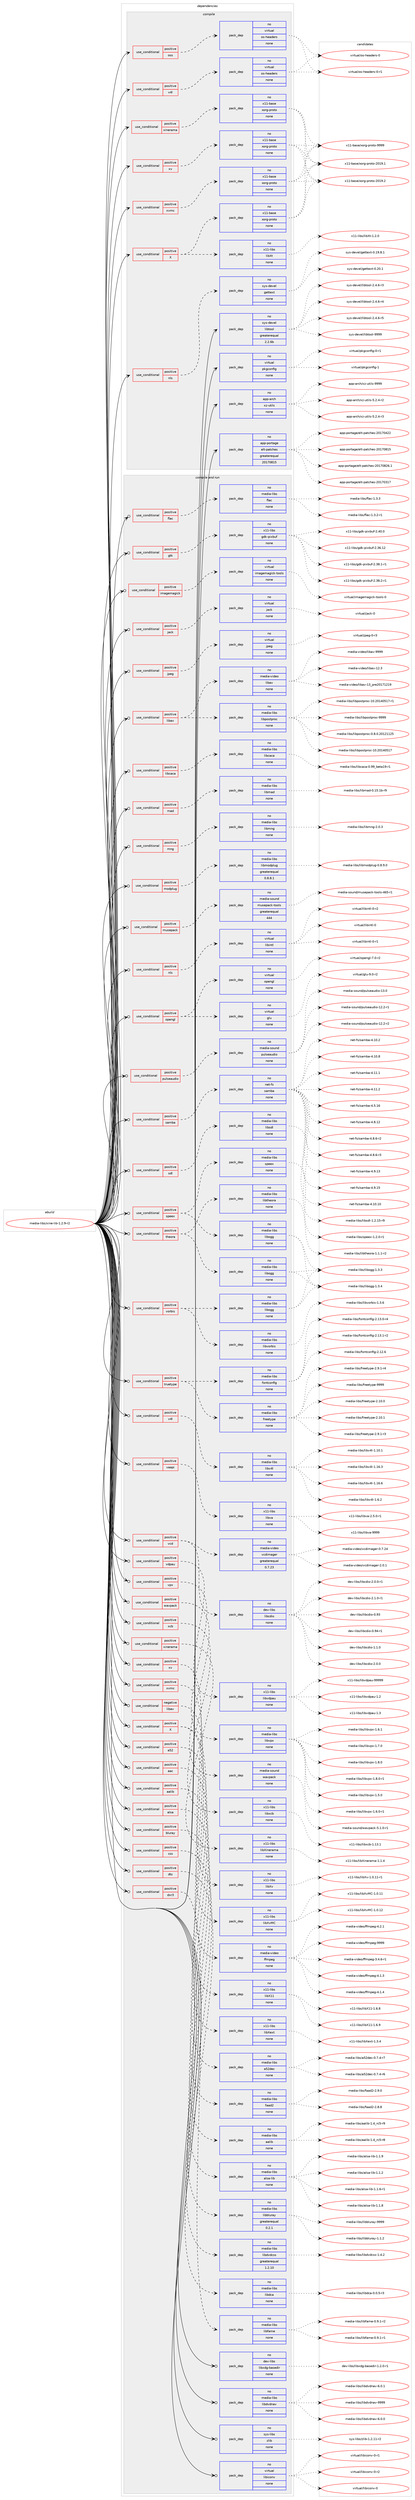 digraph prolog {

# *************
# Graph options
# *************

newrank=true;
concentrate=true;
compound=true;
graph [rankdir=LR,fontname=Helvetica,fontsize=10,ranksep=1.5];#, ranksep=2.5, nodesep=0.2];
edge  [arrowhead=vee];
node  [fontname=Helvetica,fontsize=10];

# **********
# The ebuild
# **********

subgraph cluster_leftcol {
color=gray;
rank=same;
label=<<i>ebuild</i>>;
id [label="media-libs/xine-lib-1.2.9-r2", color=red, width=4, href="../media-libs/xine-lib-1.2.9-r2.svg"];
}

# ****************
# The dependencies
# ****************

subgraph cluster_midcol {
color=gray;
label=<<i>dependencies</i>>;
subgraph cluster_compile {
fillcolor="#eeeeee";
style=filled;
label=<<i>compile</i>>;
subgraph cond192844 {
dependency792197 [label=<<TABLE BORDER="0" CELLBORDER="1" CELLSPACING="0" CELLPADDING="4"><TR><TD ROWSPAN="3" CELLPADDING="10">use_conditional</TD></TR><TR><TD>positive</TD></TR><TR><TD>X</TD></TR></TABLE>>, shape=none, color=red];
subgraph pack585485 {
dependency792198 [label=<<TABLE BORDER="0" CELLBORDER="1" CELLSPACING="0" CELLPADDING="4" WIDTH="220"><TR><TD ROWSPAN="6" CELLPADDING="30">pack_dep</TD></TR><TR><TD WIDTH="110">no</TD></TR><TR><TD>x11-base</TD></TR><TR><TD>xorg-proto</TD></TR><TR><TD>none</TD></TR><TR><TD></TD></TR></TABLE>>, shape=none, color=blue];
}
dependency792197:e -> dependency792198:w [weight=20,style="dashed",arrowhead="vee"];
subgraph pack585486 {
dependency792199 [label=<<TABLE BORDER="0" CELLBORDER="1" CELLSPACING="0" CELLPADDING="4" WIDTH="220"><TR><TD ROWSPAN="6" CELLPADDING="30">pack_dep</TD></TR><TR><TD WIDTH="110">no</TD></TR><TR><TD>x11-libs</TD></TR><TR><TD>libXt</TD></TR><TR><TD>none</TD></TR><TR><TD></TD></TR></TABLE>>, shape=none, color=blue];
}
dependency792197:e -> dependency792199:w [weight=20,style="dashed",arrowhead="vee"];
}
id:e -> dependency792197:w [weight=20,style="solid",arrowhead="vee"];
subgraph cond192845 {
dependency792200 [label=<<TABLE BORDER="0" CELLBORDER="1" CELLSPACING="0" CELLPADDING="4"><TR><TD ROWSPAN="3" CELLPADDING="10">use_conditional</TD></TR><TR><TD>positive</TD></TR><TR><TD>nls</TD></TR></TABLE>>, shape=none, color=red];
subgraph pack585487 {
dependency792201 [label=<<TABLE BORDER="0" CELLBORDER="1" CELLSPACING="0" CELLPADDING="4" WIDTH="220"><TR><TD ROWSPAN="6" CELLPADDING="30">pack_dep</TD></TR><TR><TD WIDTH="110">no</TD></TR><TR><TD>sys-devel</TD></TR><TR><TD>gettext</TD></TR><TR><TD>none</TD></TR><TR><TD></TD></TR></TABLE>>, shape=none, color=blue];
}
dependency792200:e -> dependency792201:w [weight=20,style="dashed",arrowhead="vee"];
}
id:e -> dependency792200:w [weight=20,style="solid",arrowhead="vee"];
subgraph cond192846 {
dependency792202 [label=<<TABLE BORDER="0" CELLBORDER="1" CELLSPACING="0" CELLPADDING="4"><TR><TD ROWSPAN="3" CELLPADDING="10">use_conditional</TD></TR><TR><TD>positive</TD></TR><TR><TD>oss</TD></TR></TABLE>>, shape=none, color=red];
subgraph pack585488 {
dependency792203 [label=<<TABLE BORDER="0" CELLBORDER="1" CELLSPACING="0" CELLPADDING="4" WIDTH="220"><TR><TD ROWSPAN="6" CELLPADDING="30">pack_dep</TD></TR><TR><TD WIDTH="110">no</TD></TR><TR><TD>virtual</TD></TR><TR><TD>os-headers</TD></TR><TR><TD>none</TD></TR><TR><TD></TD></TR></TABLE>>, shape=none, color=blue];
}
dependency792202:e -> dependency792203:w [weight=20,style="dashed",arrowhead="vee"];
}
id:e -> dependency792202:w [weight=20,style="solid",arrowhead="vee"];
subgraph cond192847 {
dependency792204 [label=<<TABLE BORDER="0" CELLBORDER="1" CELLSPACING="0" CELLPADDING="4"><TR><TD ROWSPAN="3" CELLPADDING="10">use_conditional</TD></TR><TR><TD>positive</TD></TR><TR><TD>v4l</TD></TR></TABLE>>, shape=none, color=red];
subgraph pack585489 {
dependency792205 [label=<<TABLE BORDER="0" CELLBORDER="1" CELLSPACING="0" CELLPADDING="4" WIDTH="220"><TR><TD ROWSPAN="6" CELLPADDING="30">pack_dep</TD></TR><TR><TD WIDTH="110">no</TD></TR><TR><TD>virtual</TD></TR><TR><TD>os-headers</TD></TR><TR><TD>none</TD></TR><TR><TD></TD></TR></TABLE>>, shape=none, color=blue];
}
dependency792204:e -> dependency792205:w [weight=20,style="dashed",arrowhead="vee"];
}
id:e -> dependency792204:w [weight=20,style="solid",arrowhead="vee"];
subgraph cond192848 {
dependency792206 [label=<<TABLE BORDER="0" CELLBORDER="1" CELLSPACING="0" CELLPADDING="4"><TR><TD ROWSPAN="3" CELLPADDING="10">use_conditional</TD></TR><TR><TD>positive</TD></TR><TR><TD>xinerama</TD></TR></TABLE>>, shape=none, color=red];
subgraph pack585490 {
dependency792207 [label=<<TABLE BORDER="0" CELLBORDER="1" CELLSPACING="0" CELLPADDING="4" WIDTH="220"><TR><TD ROWSPAN="6" CELLPADDING="30">pack_dep</TD></TR><TR><TD WIDTH="110">no</TD></TR><TR><TD>x11-base</TD></TR><TR><TD>xorg-proto</TD></TR><TR><TD>none</TD></TR><TR><TD></TD></TR></TABLE>>, shape=none, color=blue];
}
dependency792206:e -> dependency792207:w [weight=20,style="dashed",arrowhead="vee"];
}
id:e -> dependency792206:w [weight=20,style="solid",arrowhead="vee"];
subgraph cond192849 {
dependency792208 [label=<<TABLE BORDER="0" CELLBORDER="1" CELLSPACING="0" CELLPADDING="4"><TR><TD ROWSPAN="3" CELLPADDING="10">use_conditional</TD></TR><TR><TD>positive</TD></TR><TR><TD>xv</TD></TR></TABLE>>, shape=none, color=red];
subgraph pack585491 {
dependency792209 [label=<<TABLE BORDER="0" CELLBORDER="1" CELLSPACING="0" CELLPADDING="4" WIDTH="220"><TR><TD ROWSPAN="6" CELLPADDING="30">pack_dep</TD></TR><TR><TD WIDTH="110">no</TD></TR><TR><TD>x11-base</TD></TR><TR><TD>xorg-proto</TD></TR><TR><TD>none</TD></TR><TR><TD></TD></TR></TABLE>>, shape=none, color=blue];
}
dependency792208:e -> dependency792209:w [weight=20,style="dashed",arrowhead="vee"];
}
id:e -> dependency792208:w [weight=20,style="solid",arrowhead="vee"];
subgraph cond192850 {
dependency792210 [label=<<TABLE BORDER="0" CELLBORDER="1" CELLSPACING="0" CELLPADDING="4"><TR><TD ROWSPAN="3" CELLPADDING="10">use_conditional</TD></TR><TR><TD>positive</TD></TR><TR><TD>xvmc</TD></TR></TABLE>>, shape=none, color=red];
subgraph pack585492 {
dependency792211 [label=<<TABLE BORDER="0" CELLBORDER="1" CELLSPACING="0" CELLPADDING="4" WIDTH="220"><TR><TD ROWSPAN="6" CELLPADDING="30">pack_dep</TD></TR><TR><TD WIDTH="110">no</TD></TR><TR><TD>x11-base</TD></TR><TR><TD>xorg-proto</TD></TR><TR><TD>none</TD></TR><TR><TD></TD></TR></TABLE>>, shape=none, color=blue];
}
dependency792210:e -> dependency792211:w [weight=20,style="dashed",arrowhead="vee"];
}
id:e -> dependency792210:w [weight=20,style="solid",arrowhead="vee"];
subgraph pack585493 {
dependency792212 [label=<<TABLE BORDER="0" CELLBORDER="1" CELLSPACING="0" CELLPADDING="4" WIDTH="220"><TR><TD ROWSPAN="6" CELLPADDING="30">pack_dep</TD></TR><TR><TD WIDTH="110">no</TD></TR><TR><TD>app-arch</TD></TR><TR><TD>xz-utils</TD></TR><TR><TD>none</TD></TR><TR><TD></TD></TR></TABLE>>, shape=none, color=blue];
}
id:e -> dependency792212:w [weight=20,style="solid",arrowhead="vee"];
subgraph pack585494 {
dependency792213 [label=<<TABLE BORDER="0" CELLBORDER="1" CELLSPACING="0" CELLPADDING="4" WIDTH="220"><TR><TD ROWSPAN="6" CELLPADDING="30">pack_dep</TD></TR><TR><TD WIDTH="110">no</TD></TR><TR><TD>app-portage</TD></TR><TR><TD>elt-patches</TD></TR><TR><TD>greaterequal</TD></TR><TR><TD>20170815</TD></TR></TABLE>>, shape=none, color=blue];
}
id:e -> dependency792213:w [weight=20,style="solid",arrowhead="vee"];
subgraph pack585495 {
dependency792214 [label=<<TABLE BORDER="0" CELLBORDER="1" CELLSPACING="0" CELLPADDING="4" WIDTH="220"><TR><TD ROWSPAN="6" CELLPADDING="30">pack_dep</TD></TR><TR><TD WIDTH="110">no</TD></TR><TR><TD>sys-devel</TD></TR><TR><TD>libtool</TD></TR><TR><TD>greaterequal</TD></TR><TR><TD>2.2.6b</TD></TR></TABLE>>, shape=none, color=blue];
}
id:e -> dependency792214:w [weight=20,style="solid",arrowhead="vee"];
subgraph pack585496 {
dependency792215 [label=<<TABLE BORDER="0" CELLBORDER="1" CELLSPACING="0" CELLPADDING="4" WIDTH="220"><TR><TD ROWSPAN="6" CELLPADDING="30">pack_dep</TD></TR><TR><TD WIDTH="110">no</TD></TR><TR><TD>virtual</TD></TR><TR><TD>pkgconfig</TD></TR><TR><TD>none</TD></TR><TR><TD></TD></TR></TABLE>>, shape=none, color=blue];
}
id:e -> dependency792215:w [weight=20,style="solid",arrowhead="vee"];
}
subgraph cluster_compileandrun {
fillcolor="#eeeeee";
style=filled;
label=<<i>compile and run</i>>;
subgraph cond192851 {
dependency792216 [label=<<TABLE BORDER="0" CELLBORDER="1" CELLSPACING="0" CELLPADDING="4"><TR><TD ROWSPAN="3" CELLPADDING="10">use_conditional</TD></TR><TR><TD>negative</TD></TR><TR><TD>libav</TD></TR></TABLE>>, shape=none, color=red];
subgraph pack585497 {
dependency792217 [label=<<TABLE BORDER="0" CELLBORDER="1" CELLSPACING="0" CELLPADDING="4" WIDTH="220"><TR><TD ROWSPAN="6" CELLPADDING="30">pack_dep</TD></TR><TR><TD WIDTH="110">no</TD></TR><TR><TD>media-video</TD></TR><TR><TD>ffmpeg</TD></TR><TR><TD>none</TD></TR><TR><TD></TD></TR></TABLE>>, shape=none, color=blue];
}
dependency792216:e -> dependency792217:w [weight=20,style="dashed",arrowhead="vee"];
}
id:e -> dependency792216:w [weight=20,style="solid",arrowhead="odotvee"];
subgraph cond192852 {
dependency792218 [label=<<TABLE BORDER="0" CELLBORDER="1" CELLSPACING="0" CELLPADDING="4"><TR><TD ROWSPAN="3" CELLPADDING="10">use_conditional</TD></TR><TR><TD>positive</TD></TR><TR><TD>X</TD></TR></TABLE>>, shape=none, color=red];
subgraph pack585498 {
dependency792219 [label=<<TABLE BORDER="0" CELLBORDER="1" CELLSPACING="0" CELLPADDING="4" WIDTH="220"><TR><TD ROWSPAN="6" CELLPADDING="30">pack_dep</TD></TR><TR><TD WIDTH="110">no</TD></TR><TR><TD>x11-libs</TD></TR><TR><TD>libX11</TD></TR><TR><TD>none</TD></TR><TR><TD></TD></TR></TABLE>>, shape=none, color=blue];
}
dependency792218:e -> dependency792219:w [weight=20,style="dashed",arrowhead="vee"];
subgraph pack585499 {
dependency792220 [label=<<TABLE BORDER="0" CELLBORDER="1" CELLSPACING="0" CELLPADDING="4" WIDTH="220"><TR><TD ROWSPAN="6" CELLPADDING="30">pack_dep</TD></TR><TR><TD WIDTH="110">no</TD></TR><TR><TD>x11-libs</TD></TR><TR><TD>libXext</TD></TR><TR><TD>none</TD></TR><TR><TD></TD></TR></TABLE>>, shape=none, color=blue];
}
dependency792218:e -> dependency792220:w [weight=20,style="dashed",arrowhead="vee"];
}
id:e -> dependency792218:w [weight=20,style="solid",arrowhead="odotvee"];
subgraph cond192853 {
dependency792221 [label=<<TABLE BORDER="0" CELLBORDER="1" CELLSPACING="0" CELLPADDING="4"><TR><TD ROWSPAN="3" CELLPADDING="10">use_conditional</TD></TR><TR><TD>positive</TD></TR><TR><TD>a52</TD></TR></TABLE>>, shape=none, color=red];
subgraph pack585500 {
dependency792222 [label=<<TABLE BORDER="0" CELLBORDER="1" CELLSPACING="0" CELLPADDING="4" WIDTH="220"><TR><TD ROWSPAN="6" CELLPADDING="30">pack_dep</TD></TR><TR><TD WIDTH="110">no</TD></TR><TR><TD>media-libs</TD></TR><TR><TD>a52dec</TD></TR><TR><TD>none</TD></TR><TR><TD></TD></TR></TABLE>>, shape=none, color=blue];
}
dependency792221:e -> dependency792222:w [weight=20,style="dashed",arrowhead="vee"];
}
id:e -> dependency792221:w [weight=20,style="solid",arrowhead="odotvee"];
subgraph cond192854 {
dependency792223 [label=<<TABLE BORDER="0" CELLBORDER="1" CELLSPACING="0" CELLPADDING="4"><TR><TD ROWSPAN="3" CELLPADDING="10">use_conditional</TD></TR><TR><TD>positive</TD></TR><TR><TD>aac</TD></TR></TABLE>>, shape=none, color=red];
subgraph pack585501 {
dependency792224 [label=<<TABLE BORDER="0" CELLBORDER="1" CELLSPACING="0" CELLPADDING="4" WIDTH="220"><TR><TD ROWSPAN="6" CELLPADDING="30">pack_dep</TD></TR><TR><TD WIDTH="110">no</TD></TR><TR><TD>media-libs</TD></TR><TR><TD>faad2</TD></TR><TR><TD>none</TD></TR><TR><TD></TD></TR></TABLE>>, shape=none, color=blue];
}
dependency792223:e -> dependency792224:w [weight=20,style="dashed",arrowhead="vee"];
}
id:e -> dependency792223:w [weight=20,style="solid",arrowhead="odotvee"];
subgraph cond192855 {
dependency792225 [label=<<TABLE BORDER="0" CELLBORDER="1" CELLSPACING="0" CELLPADDING="4"><TR><TD ROWSPAN="3" CELLPADDING="10">use_conditional</TD></TR><TR><TD>positive</TD></TR><TR><TD>aalib</TD></TR></TABLE>>, shape=none, color=red];
subgraph pack585502 {
dependency792226 [label=<<TABLE BORDER="0" CELLBORDER="1" CELLSPACING="0" CELLPADDING="4" WIDTH="220"><TR><TD ROWSPAN="6" CELLPADDING="30">pack_dep</TD></TR><TR><TD WIDTH="110">no</TD></TR><TR><TD>media-libs</TD></TR><TR><TD>aalib</TD></TR><TR><TD>none</TD></TR><TR><TD></TD></TR></TABLE>>, shape=none, color=blue];
}
dependency792225:e -> dependency792226:w [weight=20,style="dashed",arrowhead="vee"];
}
id:e -> dependency792225:w [weight=20,style="solid",arrowhead="odotvee"];
subgraph cond192856 {
dependency792227 [label=<<TABLE BORDER="0" CELLBORDER="1" CELLSPACING="0" CELLPADDING="4"><TR><TD ROWSPAN="3" CELLPADDING="10">use_conditional</TD></TR><TR><TD>positive</TD></TR><TR><TD>alsa</TD></TR></TABLE>>, shape=none, color=red];
subgraph pack585503 {
dependency792228 [label=<<TABLE BORDER="0" CELLBORDER="1" CELLSPACING="0" CELLPADDING="4" WIDTH="220"><TR><TD ROWSPAN="6" CELLPADDING="30">pack_dep</TD></TR><TR><TD WIDTH="110">no</TD></TR><TR><TD>media-libs</TD></TR><TR><TD>alsa-lib</TD></TR><TR><TD>none</TD></TR><TR><TD></TD></TR></TABLE>>, shape=none, color=blue];
}
dependency792227:e -> dependency792228:w [weight=20,style="dashed",arrowhead="vee"];
}
id:e -> dependency792227:w [weight=20,style="solid",arrowhead="odotvee"];
subgraph cond192857 {
dependency792229 [label=<<TABLE BORDER="0" CELLBORDER="1" CELLSPACING="0" CELLPADDING="4"><TR><TD ROWSPAN="3" CELLPADDING="10">use_conditional</TD></TR><TR><TD>positive</TD></TR><TR><TD>bluray</TD></TR></TABLE>>, shape=none, color=red];
subgraph pack585504 {
dependency792230 [label=<<TABLE BORDER="0" CELLBORDER="1" CELLSPACING="0" CELLPADDING="4" WIDTH="220"><TR><TD ROWSPAN="6" CELLPADDING="30">pack_dep</TD></TR><TR><TD WIDTH="110">no</TD></TR><TR><TD>media-libs</TD></TR><TR><TD>libbluray</TD></TR><TR><TD>greaterequal</TD></TR><TR><TD>0.2.1</TD></TR></TABLE>>, shape=none, color=blue];
}
dependency792229:e -> dependency792230:w [weight=20,style="dashed",arrowhead="vee"];
}
id:e -> dependency792229:w [weight=20,style="solid",arrowhead="odotvee"];
subgraph cond192858 {
dependency792231 [label=<<TABLE BORDER="0" CELLBORDER="1" CELLSPACING="0" CELLPADDING="4"><TR><TD ROWSPAN="3" CELLPADDING="10">use_conditional</TD></TR><TR><TD>positive</TD></TR><TR><TD>css</TD></TR></TABLE>>, shape=none, color=red];
subgraph pack585505 {
dependency792232 [label=<<TABLE BORDER="0" CELLBORDER="1" CELLSPACING="0" CELLPADDING="4" WIDTH="220"><TR><TD ROWSPAN="6" CELLPADDING="30">pack_dep</TD></TR><TR><TD WIDTH="110">no</TD></TR><TR><TD>media-libs</TD></TR><TR><TD>libdvdcss</TD></TR><TR><TD>greaterequal</TD></TR><TR><TD>1.2.10</TD></TR></TABLE>>, shape=none, color=blue];
}
dependency792231:e -> dependency792232:w [weight=20,style="dashed",arrowhead="vee"];
}
id:e -> dependency792231:w [weight=20,style="solid",arrowhead="odotvee"];
subgraph cond192859 {
dependency792233 [label=<<TABLE BORDER="0" CELLBORDER="1" CELLSPACING="0" CELLPADDING="4"><TR><TD ROWSPAN="3" CELLPADDING="10">use_conditional</TD></TR><TR><TD>positive</TD></TR><TR><TD>dts</TD></TR></TABLE>>, shape=none, color=red];
subgraph pack585506 {
dependency792234 [label=<<TABLE BORDER="0" CELLBORDER="1" CELLSPACING="0" CELLPADDING="4" WIDTH="220"><TR><TD ROWSPAN="6" CELLPADDING="30">pack_dep</TD></TR><TR><TD WIDTH="110">no</TD></TR><TR><TD>media-libs</TD></TR><TR><TD>libdca</TD></TR><TR><TD>none</TD></TR><TR><TD></TD></TR></TABLE>>, shape=none, color=blue];
}
dependency792233:e -> dependency792234:w [weight=20,style="dashed",arrowhead="vee"];
}
id:e -> dependency792233:w [weight=20,style="solid",arrowhead="odotvee"];
subgraph cond192860 {
dependency792235 [label=<<TABLE BORDER="0" CELLBORDER="1" CELLSPACING="0" CELLPADDING="4"><TR><TD ROWSPAN="3" CELLPADDING="10">use_conditional</TD></TR><TR><TD>positive</TD></TR><TR><TD>dxr3</TD></TR></TABLE>>, shape=none, color=red];
subgraph pack585507 {
dependency792236 [label=<<TABLE BORDER="0" CELLBORDER="1" CELLSPACING="0" CELLPADDING="4" WIDTH="220"><TR><TD ROWSPAN="6" CELLPADDING="30">pack_dep</TD></TR><TR><TD WIDTH="110">no</TD></TR><TR><TD>media-libs</TD></TR><TR><TD>libfame</TD></TR><TR><TD>none</TD></TR><TR><TD></TD></TR></TABLE>>, shape=none, color=blue];
}
dependency792235:e -> dependency792236:w [weight=20,style="dashed",arrowhead="vee"];
}
id:e -> dependency792235:w [weight=20,style="solid",arrowhead="odotvee"];
subgraph cond192861 {
dependency792237 [label=<<TABLE BORDER="0" CELLBORDER="1" CELLSPACING="0" CELLPADDING="4"><TR><TD ROWSPAN="3" CELLPADDING="10">use_conditional</TD></TR><TR><TD>positive</TD></TR><TR><TD>flac</TD></TR></TABLE>>, shape=none, color=red];
subgraph pack585508 {
dependency792238 [label=<<TABLE BORDER="0" CELLBORDER="1" CELLSPACING="0" CELLPADDING="4" WIDTH="220"><TR><TD ROWSPAN="6" CELLPADDING="30">pack_dep</TD></TR><TR><TD WIDTH="110">no</TD></TR><TR><TD>media-libs</TD></TR><TR><TD>flac</TD></TR><TR><TD>none</TD></TR><TR><TD></TD></TR></TABLE>>, shape=none, color=blue];
}
dependency792237:e -> dependency792238:w [weight=20,style="dashed",arrowhead="vee"];
}
id:e -> dependency792237:w [weight=20,style="solid",arrowhead="odotvee"];
subgraph cond192862 {
dependency792239 [label=<<TABLE BORDER="0" CELLBORDER="1" CELLSPACING="0" CELLPADDING="4"><TR><TD ROWSPAN="3" CELLPADDING="10">use_conditional</TD></TR><TR><TD>positive</TD></TR><TR><TD>gtk</TD></TR></TABLE>>, shape=none, color=red];
subgraph pack585509 {
dependency792240 [label=<<TABLE BORDER="0" CELLBORDER="1" CELLSPACING="0" CELLPADDING="4" WIDTH="220"><TR><TD ROWSPAN="6" CELLPADDING="30">pack_dep</TD></TR><TR><TD WIDTH="110">no</TD></TR><TR><TD>x11-libs</TD></TR><TR><TD>gdk-pixbuf</TD></TR><TR><TD>none</TD></TR><TR><TD></TD></TR></TABLE>>, shape=none, color=blue];
}
dependency792239:e -> dependency792240:w [weight=20,style="dashed",arrowhead="vee"];
}
id:e -> dependency792239:w [weight=20,style="solid",arrowhead="odotvee"];
subgraph cond192863 {
dependency792241 [label=<<TABLE BORDER="0" CELLBORDER="1" CELLSPACING="0" CELLPADDING="4"><TR><TD ROWSPAN="3" CELLPADDING="10">use_conditional</TD></TR><TR><TD>positive</TD></TR><TR><TD>imagemagick</TD></TR></TABLE>>, shape=none, color=red];
subgraph pack585510 {
dependency792242 [label=<<TABLE BORDER="0" CELLBORDER="1" CELLSPACING="0" CELLPADDING="4" WIDTH="220"><TR><TD ROWSPAN="6" CELLPADDING="30">pack_dep</TD></TR><TR><TD WIDTH="110">no</TD></TR><TR><TD>virtual</TD></TR><TR><TD>imagemagick-tools</TD></TR><TR><TD>none</TD></TR><TR><TD></TD></TR></TABLE>>, shape=none, color=blue];
}
dependency792241:e -> dependency792242:w [weight=20,style="dashed",arrowhead="vee"];
}
id:e -> dependency792241:w [weight=20,style="solid",arrowhead="odotvee"];
subgraph cond192864 {
dependency792243 [label=<<TABLE BORDER="0" CELLBORDER="1" CELLSPACING="0" CELLPADDING="4"><TR><TD ROWSPAN="3" CELLPADDING="10">use_conditional</TD></TR><TR><TD>positive</TD></TR><TR><TD>jack</TD></TR></TABLE>>, shape=none, color=red];
subgraph pack585511 {
dependency792244 [label=<<TABLE BORDER="0" CELLBORDER="1" CELLSPACING="0" CELLPADDING="4" WIDTH="220"><TR><TD ROWSPAN="6" CELLPADDING="30">pack_dep</TD></TR><TR><TD WIDTH="110">no</TD></TR><TR><TD>virtual</TD></TR><TR><TD>jack</TD></TR><TR><TD>none</TD></TR><TR><TD></TD></TR></TABLE>>, shape=none, color=blue];
}
dependency792243:e -> dependency792244:w [weight=20,style="dashed",arrowhead="vee"];
}
id:e -> dependency792243:w [weight=20,style="solid",arrowhead="odotvee"];
subgraph cond192865 {
dependency792245 [label=<<TABLE BORDER="0" CELLBORDER="1" CELLSPACING="0" CELLPADDING="4"><TR><TD ROWSPAN="3" CELLPADDING="10">use_conditional</TD></TR><TR><TD>positive</TD></TR><TR><TD>jpeg</TD></TR></TABLE>>, shape=none, color=red];
subgraph pack585512 {
dependency792246 [label=<<TABLE BORDER="0" CELLBORDER="1" CELLSPACING="0" CELLPADDING="4" WIDTH="220"><TR><TD ROWSPAN="6" CELLPADDING="30">pack_dep</TD></TR><TR><TD WIDTH="110">no</TD></TR><TR><TD>virtual</TD></TR><TR><TD>jpeg</TD></TR><TR><TD>none</TD></TR><TR><TD></TD></TR></TABLE>>, shape=none, color=blue];
}
dependency792245:e -> dependency792246:w [weight=20,style="dashed",arrowhead="vee"];
}
id:e -> dependency792245:w [weight=20,style="solid",arrowhead="odotvee"];
subgraph cond192866 {
dependency792247 [label=<<TABLE BORDER="0" CELLBORDER="1" CELLSPACING="0" CELLPADDING="4"><TR><TD ROWSPAN="3" CELLPADDING="10">use_conditional</TD></TR><TR><TD>positive</TD></TR><TR><TD>libav</TD></TR></TABLE>>, shape=none, color=red];
subgraph pack585513 {
dependency792248 [label=<<TABLE BORDER="0" CELLBORDER="1" CELLSPACING="0" CELLPADDING="4" WIDTH="220"><TR><TD ROWSPAN="6" CELLPADDING="30">pack_dep</TD></TR><TR><TD WIDTH="110">no</TD></TR><TR><TD>media-libs</TD></TR><TR><TD>libpostproc</TD></TR><TR><TD>none</TD></TR><TR><TD></TD></TR></TABLE>>, shape=none, color=blue];
}
dependency792247:e -> dependency792248:w [weight=20,style="dashed",arrowhead="vee"];
subgraph pack585514 {
dependency792249 [label=<<TABLE BORDER="0" CELLBORDER="1" CELLSPACING="0" CELLPADDING="4" WIDTH="220"><TR><TD ROWSPAN="6" CELLPADDING="30">pack_dep</TD></TR><TR><TD WIDTH="110">no</TD></TR><TR><TD>media-video</TD></TR><TR><TD>libav</TD></TR><TR><TD>none</TD></TR><TR><TD></TD></TR></TABLE>>, shape=none, color=blue];
}
dependency792247:e -> dependency792249:w [weight=20,style="dashed",arrowhead="vee"];
}
id:e -> dependency792247:w [weight=20,style="solid",arrowhead="odotvee"];
subgraph cond192867 {
dependency792250 [label=<<TABLE BORDER="0" CELLBORDER="1" CELLSPACING="0" CELLPADDING="4"><TR><TD ROWSPAN="3" CELLPADDING="10">use_conditional</TD></TR><TR><TD>positive</TD></TR><TR><TD>libcaca</TD></TR></TABLE>>, shape=none, color=red];
subgraph pack585515 {
dependency792251 [label=<<TABLE BORDER="0" CELLBORDER="1" CELLSPACING="0" CELLPADDING="4" WIDTH="220"><TR><TD ROWSPAN="6" CELLPADDING="30">pack_dep</TD></TR><TR><TD WIDTH="110">no</TD></TR><TR><TD>media-libs</TD></TR><TR><TD>libcaca</TD></TR><TR><TD>none</TD></TR><TR><TD></TD></TR></TABLE>>, shape=none, color=blue];
}
dependency792250:e -> dependency792251:w [weight=20,style="dashed",arrowhead="vee"];
}
id:e -> dependency792250:w [weight=20,style="solid",arrowhead="odotvee"];
subgraph cond192868 {
dependency792252 [label=<<TABLE BORDER="0" CELLBORDER="1" CELLSPACING="0" CELLPADDING="4"><TR><TD ROWSPAN="3" CELLPADDING="10">use_conditional</TD></TR><TR><TD>positive</TD></TR><TR><TD>mad</TD></TR></TABLE>>, shape=none, color=red];
subgraph pack585516 {
dependency792253 [label=<<TABLE BORDER="0" CELLBORDER="1" CELLSPACING="0" CELLPADDING="4" WIDTH="220"><TR><TD ROWSPAN="6" CELLPADDING="30">pack_dep</TD></TR><TR><TD WIDTH="110">no</TD></TR><TR><TD>media-libs</TD></TR><TR><TD>libmad</TD></TR><TR><TD>none</TD></TR><TR><TD></TD></TR></TABLE>>, shape=none, color=blue];
}
dependency792252:e -> dependency792253:w [weight=20,style="dashed",arrowhead="vee"];
}
id:e -> dependency792252:w [weight=20,style="solid",arrowhead="odotvee"];
subgraph cond192869 {
dependency792254 [label=<<TABLE BORDER="0" CELLBORDER="1" CELLSPACING="0" CELLPADDING="4"><TR><TD ROWSPAN="3" CELLPADDING="10">use_conditional</TD></TR><TR><TD>positive</TD></TR><TR><TD>mng</TD></TR></TABLE>>, shape=none, color=red];
subgraph pack585517 {
dependency792255 [label=<<TABLE BORDER="0" CELLBORDER="1" CELLSPACING="0" CELLPADDING="4" WIDTH="220"><TR><TD ROWSPAN="6" CELLPADDING="30">pack_dep</TD></TR><TR><TD WIDTH="110">no</TD></TR><TR><TD>media-libs</TD></TR><TR><TD>libmng</TD></TR><TR><TD>none</TD></TR><TR><TD></TD></TR></TABLE>>, shape=none, color=blue];
}
dependency792254:e -> dependency792255:w [weight=20,style="dashed",arrowhead="vee"];
}
id:e -> dependency792254:w [weight=20,style="solid",arrowhead="odotvee"];
subgraph cond192870 {
dependency792256 [label=<<TABLE BORDER="0" CELLBORDER="1" CELLSPACING="0" CELLPADDING="4"><TR><TD ROWSPAN="3" CELLPADDING="10">use_conditional</TD></TR><TR><TD>positive</TD></TR><TR><TD>modplug</TD></TR></TABLE>>, shape=none, color=red];
subgraph pack585518 {
dependency792257 [label=<<TABLE BORDER="0" CELLBORDER="1" CELLSPACING="0" CELLPADDING="4" WIDTH="220"><TR><TD ROWSPAN="6" CELLPADDING="30">pack_dep</TD></TR><TR><TD WIDTH="110">no</TD></TR><TR><TD>media-libs</TD></TR><TR><TD>libmodplug</TD></TR><TR><TD>greaterequal</TD></TR><TR><TD>0.8.8.1</TD></TR></TABLE>>, shape=none, color=blue];
}
dependency792256:e -> dependency792257:w [weight=20,style="dashed",arrowhead="vee"];
}
id:e -> dependency792256:w [weight=20,style="solid",arrowhead="odotvee"];
subgraph cond192871 {
dependency792258 [label=<<TABLE BORDER="0" CELLBORDER="1" CELLSPACING="0" CELLPADDING="4"><TR><TD ROWSPAN="3" CELLPADDING="10">use_conditional</TD></TR><TR><TD>positive</TD></TR><TR><TD>musepack</TD></TR></TABLE>>, shape=none, color=red];
subgraph pack585519 {
dependency792259 [label=<<TABLE BORDER="0" CELLBORDER="1" CELLSPACING="0" CELLPADDING="4" WIDTH="220"><TR><TD ROWSPAN="6" CELLPADDING="30">pack_dep</TD></TR><TR><TD WIDTH="110">no</TD></TR><TR><TD>media-sound</TD></TR><TR><TD>musepack-tools</TD></TR><TR><TD>greaterequal</TD></TR><TR><TD>444</TD></TR></TABLE>>, shape=none, color=blue];
}
dependency792258:e -> dependency792259:w [weight=20,style="dashed",arrowhead="vee"];
}
id:e -> dependency792258:w [weight=20,style="solid",arrowhead="odotvee"];
subgraph cond192872 {
dependency792260 [label=<<TABLE BORDER="0" CELLBORDER="1" CELLSPACING="0" CELLPADDING="4"><TR><TD ROWSPAN="3" CELLPADDING="10">use_conditional</TD></TR><TR><TD>positive</TD></TR><TR><TD>nls</TD></TR></TABLE>>, shape=none, color=red];
subgraph pack585520 {
dependency792261 [label=<<TABLE BORDER="0" CELLBORDER="1" CELLSPACING="0" CELLPADDING="4" WIDTH="220"><TR><TD ROWSPAN="6" CELLPADDING="30">pack_dep</TD></TR><TR><TD WIDTH="110">no</TD></TR><TR><TD>virtual</TD></TR><TR><TD>libintl</TD></TR><TR><TD>none</TD></TR><TR><TD></TD></TR></TABLE>>, shape=none, color=blue];
}
dependency792260:e -> dependency792261:w [weight=20,style="dashed",arrowhead="vee"];
}
id:e -> dependency792260:w [weight=20,style="solid",arrowhead="odotvee"];
subgraph cond192873 {
dependency792262 [label=<<TABLE BORDER="0" CELLBORDER="1" CELLSPACING="0" CELLPADDING="4"><TR><TD ROWSPAN="3" CELLPADDING="10">use_conditional</TD></TR><TR><TD>positive</TD></TR><TR><TD>opengl</TD></TR></TABLE>>, shape=none, color=red];
subgraph pack585521 {
dependency792263 [label=<<TABLE BORDER="0" CELLBORDER="1" CELLSPACING="0" CELLPADDING="4" WIDTH="220"><TR><TD ROWSPAN="6" CELLPADDING="30">pack_dep</TD></TR><TR><TD WIDTH="110">no</TD></TR><TR><TD>virtual</TD></TR><TR><TD>glu</TD></TR><TR><TD>none</TD></TR><TR><TD></TD></TR></TABLE>>, shape=none, color=blue];
}
dependency792262:e -> dependency792263:w [weight=20,style="dashed",arrowhead="vee"];
subgraph pack585522 {
dependency792264 [label=<<TABLE BORDER="0" CELLBORDER="1" CELLSPACING="0" CELLPADDING="4" WIDTH="220"><TR><TD ROWSPAN="6" CELLPADDING="30">pack_dep</TD></TR><TR><TD WIDTH="110">no</TD></TR><TR><TD>virtual</TD></TR><TR><TD>opengl</TD></TR><TR><TD>none</TD></TR><TR><TD></TD></TR></TABLE>>, shape=none, color=blue];
}
dependency792262:e -> dependency792264:w [weight=20,style="dashed",arrowhead="vee"];
}
id:e -> dependency792262:w [weight=20,style="solid",arrowhead="odotvee"];
subgraph cond192874 {
dependency792265 [label=<<TABLE BORDER="0" CELLBORDER="1" CELLSPACING="0" CELLPADDING="4"><TR><TD ROWSPAN="3" CELLPADDING="10">use_conditional</TD></TR><TR><TD>positive</TD></TR><TR><TD>pulseaudio</TD></TR></TABLE>>, shape=none, color=red];
subgraph pack585523 {
dependency792266 [label=<<TABLE BORDER="0" CELLBORDER="1" CELLSPACING="0" CELLPADDING="4" WIDTH="220"><TR><TD ROWSPAN="6" CELLPADDING="30">pack_dep</TD></TR><TR><TD WIDTH="110">no</TD></TR><TR><TD>media-sound</TD></TR><TR><TD>pulseaudio</TD></TR><TR><TD>none</TD></TR><TR><TD></TD></TR></TABLE>>, shape=none, color=blue];
}
dependency792265:e -> dependency792266:w [weight=20,style="dashed",arrowhead="vee"];
}
id:e -> dependency792265:w [weight=20,style="solid",arrowhead="odotvee"];
subgraph cond192875 {
dependency792267 [label=<<TABLE BORDER="0" CELLBORDER="1" CELLSPACING="0" CELLPADDING="4"><TR><TD ROWSPAN="3" CELLPADDING="10">use_conditional</TD></TR><TR><TD>positive</TD></TR><TR><TD>samba</TD></TR></TABLE>>, shape=none, color=red];
subgraph pack585524 {
dependency792268 [label=<<TABLE BORDER="0" CELLBORDER="1" CELLSPACING="0" CELLPADDING="4" WIDTH="220"><TR><TD ROWSPAN="6" CELLPADDING="30">pack_dep</TD></TR><TR><TD WIDTH="110">no</TD></TR><TR><TD>net-fs</TD></TR><TR><TD>samba</TD></TR><TR><TD>none</TD></TR><TR><TD></TD></TR></TABLE>>, shape=none, color=blue];
}
dependency792267:e -> dependency792268:w [weight=20,style="dashed",arrowhead="vee"];
}
id:e -> dependency792267:w [weight=20,style="solid",arrowhead="odotvee"];
subgraph cond192876 {
dependency792269 [label=<<TABLE BORDER="0" CELLBORDER="1" CELLSPACING="0" CELLPADDING="4"><TR><TD ROWSPAN="3" CELLPADDING="10">use_conditional</TD></TR><TR><TD>positive</TD></TR><TR><TD>sdl</TD></TR></TABLE>>, shape=none, color=red];
subgraph pack585525 {
dependency792270 [label=<<TABLE BORDER="0" CELLBORDER="1" CELLSPACING="0" CELLPADDING="4" WIDTH="220"><TR><TD ROWSPAN="6" CELLPADDING="30">pack_dep</TD></TR><TR><TD WIDTH="110">no</TD></TR><TR><TD>media-libs</TD></TR><TR><TD>libsdl</TD></TR><TR><TD>none</TD></TR><TR><TD></TD></TR></TABLE>>, shape=none, color=blue];
}
dependency792269:e -> dependency792270:w [weight=20,style="dashed",arrowhead="vee"];
}
id:e -> dependency792269:w [weight=20,style="solid",arrowhead="odotvee"];
subgraph cond192877 {
dependency792271 [label=<<TABLE BORDER="0" CELLBORDER="1" CELLSPACING="0" CELLPADDING="4"><TR><TD ROWSPAN="3" CELLPADDING="10">use_conditional</TD></TR><TR><TD>positive</TD></TR><TR><TD>speex</TD></TR></TABLE>>, shape=none, color=red];
subgraph pack585526 {
dependency792272 [label=<<TABLE BORDER="0" CELLBORDER="1" CELLSPACING="0" CELLPADDING="4" WIDTH="220"><TR><TD ROWSPAN="6" CELLPADDING="30">pack_dep</TD></TR><TR><TD WIDTH="110">no</TD></TR><TR><TD>media-libs</TD></TR><TR><TD>libogg</TD></TR><TR><TD>none</TD></TR><TR><TD></TD></TR></TABLE>>, shape=none, color=blue];
}
dependency792271:e -> dependency792272:w [weight=20,style="dashed",arrowhead="vee"];
subgraph pack585527 {
dependency792273 [label=<<TABLE BORDER="0" CELLBORDER="1" CELLSPACING="0" CELLPADDING="4" WIDTH="220"><TR><TD ROWSPAN="6" CELLPADDING="30">pack_dep</TD></TR><TR><TD WIDTH="110">no</TD></TR><TR><TD>media-libs</TD></TR><TR><TD>speex</TD></TR><TR><TD>none</TD></TR><TR><TD></TD></TR></TABLE>>, shape=none, color=blue];
}
dependency792271:e -> dependency792273:w [weight=20,style="dashed",arrowhead="vee"];
}
id:e -> dependency792271:w [weight=20,style="solid",arrowhead="odotvee"];
subgraph cond192878 {
dependency792274 [label=<<TABLE BORDER="0" CELLBORDER="1" CELLSPACING="0" CELLPADDING="4"><TR><TD ROWSPAN="3" CELLPADDING="10">use_conditional</TD></TR><TR><TD>positive</TD></TR><TR><TD>theora</TD></TR></TABLE>>, shape=none, color=red];
subgraph pack585528 {
dependency792275 [label=<<TABLE BORDER="0" CELLBORDER="1" CELLSPACING="0" CELLPADDING="4" WIDTH="220"><TR><TD ROWSPAN="6" CELLPADDING="30">pack_dep</TD></TR><TR><TD WIDTH="110">no</TD></TR><TR><TD>media-libs</TD></TR><TR><TD>libogg</TD></TR><TR><TD>none</TD></TR><TR><TD></TD></TR></TABLE>>, shape=none, color=blue];
}
dependency792274:e -> dependency792275:w [weight=20,style="dashed",arrowhead="vee"];
subgraph pack585529 {
dependency792276 [label=<<TABLE BORDER="0" CELLBORDER="1" CELLSPACING="0" CELLPADDING="4" WIDTH="220"><TR><TD ROWSPAN="6" CELLPADDING="30">pack_dep</TD></TR><TR><TD WIDTH="110">no</TD></TR><TR><TD>media-libs</TD></TR><TR><TD>libtheora</TD></TR><TR><TD>none</TD></TR><TR><TD></TD></TR></TABLE>>, shape=none, color=blue];
}
dependency792274:e -> dependency792276:w [weight=20,style="dashed",arrowhead="vee"];
}
id:e -> dependency792274:w [weight=20,style="solid",arrowhead="odotvee"];
subgraph cond192879 {
dependency792277 [label=<<TABLE BORDER="0" CELLBORDER="1" CELLSPACING="0" CELLPADDING="4"><TR><TD ROWSPAN="3" CELLPADDING="10">use_conditional</TD></TR><TR><TD>positive</TD></TR><TR><TD>truetype</TD></TR></TABLE>>, shape=none, color=red];
subgraph pack585530 {
dependency792278 [label=<<TABLE BORDER="0" CELLBORDER="1" CELLSPACING="0" CELLPADDING="4" WIDTH="220"><TR><TD ROWSPAN="6" CELLPADDING="30">pack_dep</TD></TR><TR><TD WIDTH="110">no</TD></TR><TR><TD>media-libs</TD></TR><TR><TD>fontconfig</TD></TR><TR><TD>none</TD></TR><TR><TD></TD></TR></TABLE>>, shape=none, color=blue];
}
dependency792277:e -> dependency792278:w [weight=20,style="dashed",arrowhead="vee"];
subgraph pack585531 {
dependency792279 [label=<<TABLE BORDER="0" CELLBORDER="1" CELLSPACING="0" CELLPADDING="4" WIDTH="220"><TR><TD ROWSPAN="6" CELLPADDING="30">pack_dep</TD></TR><TR><TD WIDTH="110">no</TD></TR><TR><TD>media-libs</TD></TR><TR><TD>freetype</TD></TR><TR><TD>none</TD></TR><TR><TD></TD></TR></TABLE>>, shape=none, color=blue];
}
dependency792277:e -> dependency792279:w [weight=20,style="dashed",arrowhead="vee"];
}
id:e -> dependency792277:w [weight=20,style="solid",arrowhead="odotvee"];
subgraph cond192880 {
dependency792280 [label=<<TABLE BORDER="0" CELLBORDER="1" CELLSPACING="0" CELLPADDING="4"><TR><TD ROWSPAN="3" CELLPADDING="10">use_conditional</TD></TR><TR><TD>positive</TD></TR><TR><TD>v4l</TD></TR></TABLE>>, shape=none, color=red];
subgraph pack585532 {
dependency792281 [label=<<TABLE BORDER="0" CELLBORDER="1" CELLSPACING="0" CELLPADDING="4" WIDTH="220"><TR><TD ROWSPAN="6" CELLPADDING="30">pack_dep</TD></TR><TR><TD WIDTH="110">no</TD></TR><TR><TD>media-libs</TD></TR><TR><TD>libv4l</TD></TR><TR><TD>none</TD></TR><TR><TD></TD></TR></TABLE>>, shape=none, color=blue];
}
dependency792280:e -> dependency792281:w [weight=20,style="dashed",arrowhead="vee"];
}
id:e -> dependency792280:w [weight=20,style="solid",arrowhead="odotvee"];
subgraph cond192881 {
dependency792282 [label=<<TABLE BORDER="0" CELLBORDER="1" CELLSPACING="0" CELLPADDING="4"><TR><TD ROWSPAN="3" CELLPADDING="10">use_conditional</TD></TR><TR><TD>positive</TD></TR><TR><TD>vaapi</TD></TR></TABLE>>, shape=none, color=red];
subgraph pack585533 {
dependency792283 [label=<<TABLE BORDER="0" CELLBORDER="1" CELLSPACING="0" CELLPADDING="4" WIDTH="220"><TR><TD ROWSPAN="6" CELLPADDING="30">pack_dep</TD></TR><TR><TD WIDTH="110">no</TD></TR><TR><TD>x11-libs</TD></TR><TR><TD>libva</TD></TR><TR><TD>none</TD></TR><TR><TD></TD></TR></TABLE>>, shape=none, color=blue];
}
dependency792282:e -> dependency792283:w [weight=20,style="dashed",arrowhead="vee"];
}
id:e -> dependency792282:w [weight=20,style="solid",arrowhead="odotvee"];
subgraph cond192882 {
dependency792284 [label=<<TABLE BORDER="0" CELLBORDER="1" CELLSPACING="0" CELLPADDING="4"><TR><TD ROWSPAN="3" CELLPADDING="10">use_conditional</TD></TR><TR><TD>positive</TD></TR><TR><TD>vcd</TD></TR></TABLE>>, shape=none, color=red];
subgraph pack585534 {
dependency792285 [label=<<TABLE BORDER="0" CELLBORDER="1" CELLSPACING="0" CELLPADDING="4" WIDTH="220"><TR><TD ROWSPAN="6" CELLPADDING="30">pack_dep</TD></TR><TR><TD WIDTH="110">no</TD></TR><TR><TD>media-video</TD></TR><TR><TD>vcdimager</TD></TR><TR><TD>greaterequal</TD></TR><TR><TD>0.7.23</TD></TR></TABLE>>, shape=none, color=blue];
}
dependency792284:e -> dependency792285:w [weight=20,style="dashed",arrowhead="vee"];
subgraph pack585535 {
dependency792286 [label=<<TABLE BORDER="0" CELLBORDER="1" CELLSPACING="0" CELLPADDING="4" WIDTH="220"><TR><TD ROWSPAN="6" CELLPADDING="30">pack_dep</TD></TR><TR><TD WIDTH="110">no</TD></TR><TR><TD>dev-libs</TD></TR><TR><TD>libcdio</TD></TR><TR><TD>none</TD></TR><TR><TD></TD></TR></TABLE>>, shape=none, color=blue];
}
dependency792284:e -> dependency792286:w [weight=20,style="dashed",arrowhead="vee"];
}
id:e -> dependency792284:w [weight=20,style="solid",arrowhead="odotvee"];
subgraph cond192883 {
dependency792287 [label=<<TABLE BORDER="0" CELLBORDER="1" CELLSPACING="0" CELLPADDING="4"><TR><TD ROWSPAN="3" CELLPADDING="10">use_conditional</TD></TR><TR><TD>positive</TD></TR><TR><TD>vdpau</TD></TR></TABLE>>, shape=none, color=red];
subgraph pack585536 {
dependency792288 [label=<<TABLE BORDER="0" CELLBORDER="1" CELLSPACING="0" CELLPADDING="4" WIDTH="220"><TR><TD ROWSPAN="6" CELLPADDING="30">pack_dep</TD></TR><TR><TD WIDTH="110">no</TD></TR><TR><TD>x11-libs</TD></TR><TR><TD>libvdpau</TD></TR><TR><TD>none</TD></TR><TR><TD></TD></TR></TABLE>>, shape=none, color=blue];
}
dependency792287:e -> dependency792288:w [weight=20,style="dashed",arrowhead="vee"];
}
id:e -> dependency792287:w [weight=20,style="solid",arrowhead="odotvee"];
subgraph cond192884 {
dependency792289 [label=<<TABLE BORDER="0" CELLBORDER="1" CELLSPACING="0" CELLPADDING="4"><TR><TD ROWSPAN="3" CELLPADDING="10">use_conditional</TD></TR><TR><TD>positive</TD></TR><TR><TD>vorbis</TD></TR></TABLE>>, shape=none, color=red];
subgraph pack585537 {
dependency792290 [label=<<TABLE BORDER="0" CELLBORDER="1" CELLSPACING="0" CELLPADDING="4" WIDTH="220"><TR><TD ROWSPAN="6" CELLPADDING="30">pack_dep</TD></TR><TR><TD WIDTH="110">no</TD></TR><TR><TD>media-libs</TD></TR><TR><TD>libogg</TD></TR><TR><TD>none</TD></TR><TR><TD></TD></TR></TABLE>>, shape=none, color=blue];
}
dependency792289:e -> dependency792290:w [weight=20,style="dashed",arrowhead="vee"];
subgraph pack585538 {
dependency792291 [label=<<TABLE BORDER="0" CELLBORDER="1" CELLSPACING="0" CELLPADDING="4" WIDTH="220"><TR><TD ROWSPAN="6" CELLPADDING="30">pack_dep</TD></TR><TR><TD WIDTH="110">no</TD></TR><TR><TD>media-libs</TD></TR><TR><TD>libvorbis</TD></TR><TR><TD>none</TD></TR><TR><TD></TD></TR></TABLE>>, shape=none, color=blue];
}
dependency792289:e -> dependency792291:w [weight=20,style="dashed",arrowhead="vee"];
}
id:e -> dependency792289:w [weight=20,style="solid",arrowhead="odotvee"];
subgraph cond192885 {
dependency792292 [label=<<TABLE BORDER="0" CELLBORDER="1" CELLSPACING="0" CELLPADDING="4"><TR><TD ROWSPAN="3" CELLPADDING="10">use_conditional</TD></TR><TR><TD>positive</TD></TR><TR><TD>vpx</TD></TR></TABLE>>, shape=none, color=red];
subgraph pack585539 {
dependency792293 [label=<<TABLE BORDER="0" CELLBORDER="1" CELLSPACING="0" CELLPADDING="4" WIDTH="220"><TR><TD ROWSPAN="6" CELLPADDING="30">pack_dep</TD></TR><TR><TD WIDTH="110">no</TD></TR><TR><TD>media-libs</TD></TR><TR><TD>libvpx</TD></TR><TR><TD>none</TD></TR><TR><TD></TD></TR></TABLE>>, shape=none, color=blue];
}
dependency792292:e -> dependency792293:w [weight=20,style="dashed",arrowhead="vee"];
}
id:e -> dependency792292:w [weight=20,style="solid",arrowhead="odotvee"];
subgraph cond192886 {
dependency792294 [label=<<TABLE BORDER="0" CELLBORDER="1" CELLSPACING="0" CELLPADDING="4"><TR><TD ROWSPAN="3" CELLPADDING="10">use_conditional</TD></TR><TR><TD>positive</TD></TR><TR><TD>wavpack</TD></TR></TABLE>>, shape=none, color=red];
subgraph pack585540 {
dependency792295 [label=<<TABLE BORDER="0" CELLBORDER="1" CELLSPACING="0" CELLPADDING="4" WIDTH="220"><TR><TD ROWSPAN="6" CELLPADDING="30">pack_dep</TD></TR><TR><TD WIDTH="110">no</TD></TR><TR><TD>media-sound</TD></TR><TR><TD>wavpack</TD></TR><TR><TD>none</TD></TR><TR><TD></TD></TR></TABLE>>, shape=none, color=blue];
}
dependency792294:e -> dependency792295:w [weight=20,style="dashed",arrowhead="vee"];
}
id:e -> dependency792294:w [weight=20,style="solid",arrowhead="odotvee"];
subgraph cond192887 {
dependency792296 [label=<<TABLE BORDER="0" CELLBORDER="1" CELLSPACING="0" CELLPADDING="4"><TR><TD ROWSPAN="3" CELLPADDING="10">use_conditional</TD></TR><TR><TD>positive</TD></TR><TR><TD>xcb</TD></TR></TABLE>>, shape=none, color=red];
subgraph pack585541 {
dependency792297 [label=<<TABLE BORDER="0" CELLBORDER="1" CELLSPACING="0" CELLPADDING="4" WIDTH="220"><TR><TD ROWSPAN="6" CELLPADDING="30">pack_dep</TD></TR><TR><TD WIDTH="110">no</TD></TR><TR><TD>x11-libs</TD></TR><TR><TD>libxcb</TD></TR><TR><TD>none</TD></TR><TR><TD></TD></TR></TABLE>>, shape=none, color=blue];
}
dependency792296:e -> dependency792297:w [weight=20,style="dashed",arrowhead="vee"];
}
id:e -> dependency792296:w [weight=20,style="solid",arrowhead="odotvee"];
subgraph cond192888 {
dependency792298 [label=<<TABLE BORDER="0" CELLBORDER="1" CELLSPACING="0" CELLPADDING="4"><TR><TD ROWSPAN="3" CELLPADDING="10">use_conditional</TD></TR><TR><TD>positive</TD></TR><TR><TD>xinerama</TD></TR></TABLE>>, shape=none, color=red];
subgraph pack585542 {
dependency792299 [label=<<TABLE BORDER="0" CELLBORDER="1" CELLSPACING="0" CELLPADDING="4" WIDTH="220"><TR><TD ROWSPAN="6" CELLPADDING="30">pack_dep</TD></TR><TR><TD WIDTH="110">no</TD></TR><TR><TD>x11-libs</TD></TR><TR><TD>libXinerama</TD></TR><TR><TD>none</TD></TR><TR><TD></TD></TR></TABLE>>, shape=none, color=blue];
}
dependency792298:e -> dependency792299:w [weight=20,style="dashed",arrowhead="vee"];
}
id:e -> dependency792298:w [weight=20,style="solid",arrowhead="odotvee"];
subgraph cond192889 {
dependency792300 [label=<<TABLE BORDER="0" CELLBORDER="1" CELLSPACING="0" CELLPADDING="4"><TR><TD ROWSPAN="3" CELLPADDING="10">use_conditional</TD></TR><TR><TD>positive</TD></TR><TR><TD>xv</TD></TR></TABLE>>, shape=none, color=red];
subgraph pack585543 {
dependency792301 [label=<<TABLE BORDER="0" CELLBORDER="1" CELLSPACING="0" CELLPADDING="4" WIDTH="220"><TR><TD ROWSPAN="6" CELLPADDING="30">pack_dep</TD></TR><TR><TD WIDTH="110">no</TD></TR><TR><TD>x11-libs</TD></TR><TR><TD>libXv</TD></TR><TR><TD>none</TD></TR><TR><TD></TD></TR></TABLE>>, shape=none, color=blue];
}
dependency792300:e -> dependency792301:w [weight=20,style="dashed",arrowhead="vee"];
}
id:e -> dependency792300:w [weight=20,style="solid",arrowhead="odotvee"];
subgraph cond192890 {
dependency792302 [label=<<TABLE BORDER="0" CELLBORDER="1" CELLSPACING="0" CELLPADDING="4"><TR><TD ROWSPAN="3" CELLPADDING="10">use_conditional</TD></TR><TR><TD>positive</TD></TR><TR><TD>xvmc</TD></TR></TABLE>>, shape=none, color=red];
subgraph pack585544 {
dependency792303 [label=<<TABLE BORDER="0" CELLBORDER="1" CELLSPACING="0" CELLPADDING="4" WIDTH="220"><TR><TD ROWSPAN="6" CELLPADDING="30">pack_dep</TD></TR><TR><TD WIDTH="110">no</TD></TR><TR><TD>x11-libs</TD></TR><TR><TD>libXvMC</TD></TR><TR><TD>none</TD></TR><TR><TD></TD></TR></TABLE>>, shape=none, color=blue];
}
dependency792302:e -> dependency792303:w [weight=20,style="dashed",arrowhead="vee"];
}
id:e -> dependency792302:w [weight=20,style="solid",arrowhead="odotvee"];
subgraph pack585545 {
dependency792304 [label=<<TABLE BORDER="0" CELLBORDER="1" CELLSPACING="0" CELLPADDING="4" WIDTH="220"><TR><TD ROWSPAN="6" CELLPADDING="30">pack_dep</TD></TR><TR><TD WIDTH="110">no</TD></TR><TR><TD>dev-libs</TD></TR><TR><TD>libxdg-basedir</TD></TR><TR><TD>none</TD></TR><TR><TD></TD></TR></TABLE>>, shape=none, color=blue];
}
id:e -> dependency792304:w [weight=20,style="solid",arrowhead="odotvee"];
subgraph pack585546 {
dependency792305 [label=<<TABLE BORDER="0" CELLBORDER="1" CELLSPACING="0" CELLPADDING="4" WIDTH="220"><TR><TD ROWSPAN="6" CELLPADDING="30">pack_dep</TD></TR><TR><TD WIDTH="110">no</TD></TR><TR><TD>media-libs</TD></TR><TR><TD>libdvdnav</TD></TR><TR><TD>none</TD></TR><TR><TD></TD></TR></TABLE>>, shape=none, color=blue];
}
id:e -> dependency792305:w [weight=20,style="solid",arrowhead="odotvee"];
subgraph pack585547 {
dependency792306 [label=<<TABLE BORDER="0" CELLBORDER="1" CELLSPACING="0" CELLPADDING="4" WIDTH="220"><TR><TD ROWSPAN="6" CELLPADDING="30">pack_dep</TD></TR><TR><TD WIDTH="110">no</TD></TR><TR><TD>sys-libs</TD></TR><TR><TD>zlib</TD></TR><TR><TD>none</TD></TR><TR><TD></TD></TR></TABLE>>, shape=none, color=blue];
}
id:e -> dependency792306:w [weight=20,style="solid",arrowhead="odotvee"];
subgraph pack585548 {
dependency792307 [label=<<TABLE BORDER="0" CELLBORDER="1" CELLSPACING="0" CELLPADDING="4" WIDTH="220"><TR><TD ROWSPAN="6" CELLPADDING="30">pack_dep</TD></TR><TR><TD WIDTH="110">no</TD></TR><TR><TD>virtual</TD></TR><TR><TD>libiconv</TD></TR><TR><TD>none</TD></TR><TR><TD></TD></TR></TABLE>>, shape=none, color=blue];
}
id:e -> dependency792307:w [weight=20,style="solid",arrowhead="odotvee"];
}
subgraph cluster_run {
fillcolor="#eeeeee";
style=filled;
label=<<i>run</i>>;
}
}

# **************
# The candidates
# **************

subgraph cluster_choices {
rank=same;
color=gray;
label=<<i>candidates</i>>;

subgraph choice585485 {
color=black;
nodesep=1;
choice1204949459897115101471201111141034511211411111611145504849574649 [label="x11-base/xorg-proto-2019.1", color=red, width=4,href="../x11-base/xorg-proto-2019.1.svg"];
choice1204949459897115101471201111141034511211411111611145504849574650 [label="x11-base/xorg-proto-2019.2", color=red, width=4,href="../x11-base/xorg-proto-2019.2.svg"];
choice120494945989711510147120111114103451121141111161114557575757 [label="x11-base/xorg-proto-9999", color=red, width=4,href="../x11-base/xorg-proto-9999.svg"];
dependency792198:e -> choice1204949459897115101471201111141034511211411111611145504849574649:w [style=dotted,weight="100"];
dependency792198:e -> choice1204949459897115101471201111141034511211411111611145504849574650:w [style=dotted,weight="100"];
dependency792198:e -> choice120494945989711510147120111114103451121141111161114557575757:w [style=dotted,weight="100"];
}
subgraph choice585486 {
color=black;
nodesep=1;
choice12049494510810598115471081059888116454946504648 [label="x11-libs/libXt-1.2.0", color=red, width=4,href="../x11-libs/libXt-1.2.0.svg"];
dependency792199:e -> choice12049494510810598115471081059888116454946504648:w [style=dotted,weight="100"];
}
subgraph choice585487 {
color=black;
nodesep=1;
choice1151211154510010111810110847103101116116101120116454846495746564649 [label="sys-devel/gettext-0.19.8.1", color=red, width=4,href="../sys-devel/gettext-0.19.8.1.svg"];
choice115121115451001011181011084710310111611610112011645484650484649 [label="sys-devel/gettext-0.20.1", color=red, width=4,href="../sys-devel/gettext-0.20.1.svg"];
dependency792201:e -> choice1151211154510010111810110847103101116116101120116454846495746564649:w [style=dotted,weight="100"];
dependency792201:e -> choice115121115451001011181011084710310111611610112011645484650484649:w [style=dotted,weight="100"];
}
subgraph choice585488 {
color=black;
nodesep=1;
choice118105114116117971084711111545104101971001011141154548 [label="virtual/os-headers-0", color=red, width=4,href="../virtual/os-headers-0.svg"];
choice1181051141161179710847111115451041019710010111411545484511449 [label="virtual/os-headers-0-r1", color=red, width=4,href="../virtual/os-headers-0-r1.svg"];
dependency792203:e -> choice118105114116117971084711111545104101971001011141154548:w [style=dotted,weight="100"];
dependency792203:e -> choice1181051141161179710847111115451041019710010111411545484511449:w [style=dotted,weight="100"];
}
subgraph choice585489 {
color=black;
nodesep=1;
choice118105114116117971084711111545104101971001011141154548 [label="virtual/os-headers-0", color=red, width=4,href="../virtual/os-headers-0.svg"];
choice1181051141161179710847111115451041019710010111411545484511449 [label="virtual/os-headers-0-r1", color=red, width=4,href="../virtual/os-headers-0-r1.svg"];
dependency792205:e -> choice118105114116117971084711111545104101971001011141154548:w [style=dotted,weight="100"];
dependency792205:e -> choice1181051141161179710847111115451041019710010111411545484511449:w [style=dotted,weight="100"];
}
subgraph choice585490 {
color=black;
nodesep=1;
choice1204949459897115101471201111141034511211411111611145504849574649 [label="x11-base/xorg-proto-2019.1", color=red, width=4,href="../x11-base/xorg-proto-2019.1.svg"];
choice1204949459897115101471201111141034511211411111611145504849574650 [label="x11-base/xorg-proto-2019.2", color=red, width=4,href="../x11-base/xorg-proto-2019.2.svg"];
choice120494945989711510147120111114103451121141111161114557575757 [label="x11-base/xorg-proto-9999", color=red, width=4,href="../x11-base/xorg-proto-9999.svg"];
dependency792207:e -> choice1204949459897115101471201111141034511211411111611145504849574649:w [style=dotted,weight="100"];
dependency792207:e -> choice1204949459897115101471201111141034511211411111611145504849574650:w [style=dotted,weight="100"];
dependency792207:e -> choice120494945989711510147120111114103451121141111161114557575757:w [style=dotted,weight="100"];
}
subgraph choice585491 {
color=black;
nodesep=1;
choice1204949459897115101471201111141034511211411111611145504849574649 [label="x11-base/xorg-proto-2019.1", color=red, width=4,href="../x11-base/xorg-proto-2019.1.svg"];
choice1204949459897115101471201111141034511211411111611145504849574650 [label="x11-base/xorg-proto-2019.2", color=red, width=4,href="../x11-base/xorg-proto-2019.2.svg"];
choice120494945989711510147120111114103451121141111161114557575757 [label="x11-base/xorg-proto-9999", color=red, width=4,href="../x11-base/xorg-proto-9999.svg"];
dependency792209:e -> choice1204949459897115101471201111141034511211411111611145504849574649:w [style=dotted,weight="100"];
dependency792209:e -> choice1204949459897115101471201111141034511211411111611145504849574650:w [style=dotted,weight="100"];
dependency792209:e -> choice120494945989711510147120111114103451121141111161114557575757:w [style=dotted,weight="100"];
}
subgraph choice585492 {
color=black;
nodesep=1;
choice1204949459897115101471201111141034511211411111611145504849574649 [label="x11-base/xorg-proto-2019.1", color=red, width=4,href="../x11-base/xorg-proto-2019.1.svg"];
choice1204949459897115101471201111141034511211411111611145504849574650 [label="x11-base/xorg-proto-2019.2", color=red, width=4,href="../x11-base/xorg-proto-2019.2.svg"];
choice120494945989711510147120111114103451121141111161114557575757 [label="x11-base/xorg-proto-9999", color=red, width=4,href="../x11-base/xorg-proto-9999.svg"];
dependency792211:e -> choice1204949459897115101471201111141034511211411111611145504849574649:w [style=dotted,weight="100"];
dependency792211:e -> choice1204949459897115101471201111141034511211411111611145504849574650:w [style=dotted,weight="100"];
dependency792211:e -> choice120494945989711510147120111114103451121141111161114557575757:w [style=dotted,weight="100"];
}
subgraph choice585493 {
color=black;
nodesep=1;
choice9711211245971149910447120122451171161051081154553465046524511450 [label="app-arch/xz-utils-5.2.4-r2", color=red, width=4,href="../app-arch/xz-utils-5.2.4-r2.svg"];
choice9711211245971149910447120122451171161051081154553465046524511451 [label="app-arch/xz-utils-5.2.4-r3", color=red, width=4,href="../app-arch/xz-utils-5.2.4-r3.svg"];
choice9711211245971149910447120122451171161051081154557575757 [label="app-arch/xz-utils-9999", color=red, width=4,href="../app-arch/xz-utils-9999.svg"];
dependency792212:e -> choice9711211245971149910447120122451171161051081154553465046524511450:w [style=dotted,weight="100"];
dependency792212:e -> choice9711211245971149910447120122451171161051081154553465046524511451:w [style=dotted,weight="100"];
dependency792212:e -> choice9711211245971149910447120122451171161051081154557575757:w [style=dotted,weight="100"];
}
subgraph choice585494 {
color=black;
nodesep=1;
choice97112112451121111141169710310147101108116451129711699104101115455048495548514955 [label="app-portage/elt-patches-20170317", color=red, width=4,href="../app-portage/elt-patches-20170317.svg"];
choice97112112451121111141169710310147101108116451129711699104101115455048495548525050 [label="app-portage/elt-patches-20170422", color=red, width=4,href="../app-portage/elt-patches-20170422.svg"];
choice97112112451121111141169710310147101108116451129711699104101115455048495548564953 [label="app-portage/elt-patches-20170815", color=red, width=4,href="../app-portage/elt-patches-20170815.svg"];
choice971121124511211111411697103101471011081164511297116991041011154550484955485650544649 [label="app-portage/elt-patches-20170826.1", color=red, width=4,href="../app-portage/elt-patches-20170826.1.svg"];
dependency792213:e -> choice97112112451121111141169710310147101108116451129711699104101115455048495548514955:w [style=dotted,weight="100"];
dependency792213:e -> choice97112112451121111141169710310147101108116451129711699104101115455048495548525050:w [style=dotted,weight="100"];
dependency792213:e -> choice97112112451121111141169710310147101108116451129711699104101115455048495548564953:w [style=dotted,weight="100"];
dependency792213:e -> choice971121124511211111411697103101471011081164511297116991041011154550484955485650544649:w [style=dotted,weight="100"];
}
subgraph choice585495 {
color=black;
nodesep=1;
choice1151211154510010111810110847108105981161111111084550465246544511451 [label="sys-devel/libtool-2.4.6-r3", color=red, width=4,href="../sys-devel/libtool-2.4.6-r3.svg"];
choice1151211154510010111810110847108105981161111111084550465246544511452 [label="sys-devel/libtool-2.4.6-r4", color=red, width=4,href="../sys-devel/libtool-2.4.6-r4.svg"];
choice1151211154510010111810110847108105981161111111084550465246544511453 [label="sys-devel/libtool-2.4.6-r5", color=red, width=4,href="../sys-devel/libtool-2.4.6-r5.svg"];
choice1151211154510010111810110847108105981161111111084557575757 [label="sys-devel/libtool-9999", color=red, width=4,href="../sys-devel/libtool-9999.svg"];
dependency792214:e -> choice1151211154510010111810110847108105981161111111084550465246544511451:w [style=dotted,weight="100"];
dependency792214:e -> choice1151211154510010111810110847108105981161111111084550465246544511452:w [style=dotted,weight="100"];
dependency792214:e -> choice1151211154510010111810110847108105981161111111084550465246544511453:w [style=dotted,weight="100"];
dependency792214:e -> choice1151211154510010111810110847108105981161111111084557575757:w [style=dotted,weight="100"];
}
subgraph choice585496 {
color=black;
nodesep=1;
choice11810511411611797108471121071039911111010210510345484511449 [label="virtual/pkgconfig-0-r1", color=red, width=4,href="../virtual/pkgconfig-0-r1.svg"];
choice1181051141161179710847112107103991111101021051034549 [label="virtual/pkgconfig-1", color=red, width=4,href="../virtual/pkgconfig-1.svg"];
dependency792215:e -> choice11810511411611797108471121071039911111010210510345484511449:w [style=dotted,weight="100"];
dependency792215:e -> choice1181051141161179710847112107103991111101021051034549:w [style=dotted,weight="100"];
}
subgraph choice585497 {
color=black;
nodesep=1;
choice1091011001059745118105100101111471021021091121011034551465246544511449 [label="media-video/ffmpeg-3.4.6-r1", color=red, width=4,href="../media-video/ffmpeg-3.4.6-r1.svg"];
choice109101100105974511810510010111147102102109112101103455246494651 [label="media-video/ffmpeg-4.1.3", color=red, width=4,href="../media-video/ffmpeg-4.1.3.svg"];
choice109101100105974511810510010111147102102109112101103455246494652 [label="media-video/ffmpeg-4.1.4", color=red, width=4,href="../media-video/ffmpeg-4.1.4.svg"];
choice109101100105974511810510010111147102102109112101103455246504649 [label="media-video/ffmpeg-4.2.1", color=red, width=4,href="../media-video/ffmpeg-4.2.1.svg"];
choice1091011001059745118105100101111471021021091121011034557575757 [label="media-video/ffmpeg-9999", color=red, width=4,href="../media-video/ffmpeg-9999.svg"];
dependency792217:e -> choice1091011001059745118105100101111471021021091121011034551465246544511449:w [style=dotted,weight="100"];
dependency792217:e -> choice109101100105974511810510010111147102102109112101103455246494651:w [style=dotted,weight="100"];
dependency792217:e -> choice109101100105974511810510010111147102102109112101103455246494652:w [style=dotted,weight="100"];
dependency792217:e -> choice109101100105974511810510010111147102102109112101103455246504649:w [style=dotted,weight="100"];
dependency792217:e -> choice1091011001059745118105100101111471021021091121011034557575757:w [style=dotted,weight="100"];
}
subgraph choice585498 {
color=black;
nodesep=1;
choice120494945108105981154710810598884949454946544656 [label="x11-libs/libX11-1.6.8", color=red, width=4,href="../x11-libs/libX11-1.6.8.svg"];
choice120494945108105981154710810598884949454946544657 [label="x11-libs/libX11-1.6.9", color=red, width=4,href="../x11-libs/libX11-1.6.9.svg"];
dependency792219:e -> choice120494945108105981154710810598884949454946544656:w [style=dotted,weight="100"];
dependency792219:e -> choice120494945108105981154710810598884949454946544657:w [style=dotted,weight="100"];
}
subgraph choice585499 {
color=black;
nodesep=1;
choice12049494510810598115471081059888101120116454946514652 [label="x11-libs/libXext-1.3.4", color=red, width=4,href="../x11-libs/libXext-1.3.4.svg"];
dependency792220:e -> choice12049494510810598115471081059888101120116454946514652:w [style=dotted,weight="100"];
}
subgraph choice585500 {
color=black;
nodesep=1;
choice10910110010597451081059811547975350100101994548465546524511454 [label="media-libs/a52dec-0.7.4-r6", color=red, width=4,href="../media-libs/a52dec-0.7.4-r6.svg"];
choice10910110010597451081059811547975350100101994548465546524511455 [label="media-libs/a52dec-0.7.4-r7", color=red, width=4,href="../media-libs/a52dec-0.7.4-r7.svg"];
dependency792222:e -> choice10910110010597451081059811547975350100101994548465546524511454:w [style=dotted,weight="100"];
dependency792222:e -> choice10910110010597451081059811547975350100101994548465546524511455:w [style=dotted,weight="100"];
}
subgraph choice585501 {
color=black;
nodesep=1;
choice10910110010597451081059811547102979710050455046564656 [label="media-libs/faad2-2.8.8", color=red, width=4,href="../media-libs/faad2-2.8.8.svg"];
choice10910110010597451081059811547102979710050455046574648 [label="media-libs/faad2-2.9.0", color=red, width=4,href="../media-libs/faad2-2.9.0.svg"];
dependency792224:e -> choice10910110010597451081059811547102979710050455046564656:w [style=dotted,weight="100"];
dependency792224:e -> choice10910110010597451081059811547102979710050455046574648:w [style=dotted,weight="100"];
}
subgraph choice585502 {
color=black;
nodesep=1;
choice10910110010597451081059811547979710810598454946529511499534511456 [label="media-libs/aalib-1.4_rc5-r8", color=red, width=4,href="../media-libs/aalib-1.4_rc5-r8.svg"];
choice10910110010597451081059811547979710810598454946529511499534511457 [label="media-libs/aalib-1.4_rc5-r9", color=red, width=4,href="../media-libs/aalib-1.4_rc5-r9.svg"];
dependency792226:e -> choice10910110010597451081059811547979710810598454946529511499534511456:w [style=dotted,weight="100"];
dependency792226:e -> choice10910110010597451081059811547979710810598454946529511499534511457:w [style=dotted,weight="100"];
}
subgraph choice585503 {
color=black;
nodesep=1;
choice1091011001059745108105981154797108115974510810598454946494650 [label="media-libs/alsa-lib-1.1.2", color=red, width=4,href="../media-libs/alsa-lib-1.1.2.svg"];
choice10910110010597451081059811547971081159745108105984549464946544511449 [label="media-libs/alsa-lib-1.1.6-r1", color=red, width=4,href="../media-libs/alsa-lib-1.1.6-r1.svg"];
choice1091011001059745108105981154797108115974510810598454946494656 [label="media-libs/alsa-lib-1.1.8", color=red, width=4,href="../media-libs/alsa-lib-1.1.8.svg"];
choice1091011001059745108105981154797108115974510810598454946494657 [label="media-libs/alsa-lib-1.1.9", color=red, width=4,href="../media-libs/alsa-lib-1.1.9.svg"];
dependency792228:e -> choice1091011001059745108105981154797108115974510810598454946494650:w [style=dotted,weight="100"];
dependency792228:e -> choice10910110010597451081059811547971081159745108105984549464946544511449:w [style=dotted,weight="100"];
dependency792228:e -> choice1091011001059745108105981154797108115974510810598454946494656:w [style=dotted,weight="100"];
dependency792228:e -> choice1091011001059745108105981154797108115974510810598454946494657:w [style=dotted,weight="100"];
}
subgraph choice585504 {
color=black;
nodesep=1;
choice10910110010597451081059811547108105989810811711497121454946494650 [label="media-libs/libbluray-1.1.2", color=red, width=4,href="../media-libs/libbluray-1.1.2.svg"];
choice109101100105974510810598115471081059898108117114971214557575757 [label="media-libs/libbluray-9999", color=red, width=4,href="../media-libs/libbluray-9999.svg"];
dependency792230:e -> choice10910110010597451081059811547108105989810811711497121454946494650:w [style=dotted,weight="100"];
dependency792230:e -> choice109101100105974510810598115471081059898108117114971214557575757:w [style=dotted,weight="100"];
}
subgraph choice585505 {
color=black;
nodesep=1;
choice109101100105974510810598115471081059810011810099115115454946524650 [label="media-libs/libdvdcss-1.4.2", color=red, width=4,href="../media-libs/libdvdcss-1.4.2.svg"];
dependency792232:e -> choice109101100105974510810598115471081059810011810099115115454946524650:w [style=dotted,weight="100"];
}
subgraph choice585506 {
color=black;
nodesep=1;
choice109101100105974510810598115471081059810099974548464846534511451 [label="media-libs/libdca-0.0.5-r3", color=red, width=4,href="../media-libs/libdca-0.0.5-r3.svg"];
dependency792234:e -> choice109101100105974510810598115471081059810099974548464846534511451:w [style=dotted,weight="100"];
}
subgraph choice585507 {
color=black;
nodesep=1;
choice1091011001059745108105981154710810598102971091014548465746494511449 [label="media-libs/libfame-0.9.1-r1", color=red, width=4,href="../media-libs/libfame-0.9.1-r1.svg"];
choice1091011001059745108105981154710810598102971091014548465746494511450 [label="media-libs/libfame-0.9.1-r2", color=red, width=4,href="../media-libs/libfame-0.9.1-r2.svg"];
dependency792236:e -> choice1091011001059745108105981154710810598102971091014548465746494511449:w [style=dotted,weight="100"];
dependency792236:e -> choice1091011001059745108105981154710810598102971091014548465746494511450:w [style=dotted,weight="100"];
}
subgraph choice585508 {
color=black;
nodesep=1;
choice1091011001059745108105981154710210897994549465146504511449 [label="media-libs/flac-1.3.2-r1", color=red, width=4,href="../media-libs/flac-1.3.2-r1.svg"];
choice109101100105974510810598115471021089799454946514651 [label="media-libs/flac-1.3.3", color=red, width=4,href="../media-libs/flac-1.3.3.svg"];
dependency792238:e -> choice1091011001059745108105981154710210897994549465146504511449:w [style=dotted,weight="100"];
dependency792238:e -> choice109101100105974510810598115471021089799454946514651:w [style=dotted,weight="100"];
}
subgraph choice585509 {
color=black;
nodesep=1;
choice120494945108105981154710310010745112105120981171024550465154464950 [label="x11-libs/gdk-pixbuf-2.36.12", color=red, width=4,href="../x11-libs/gdk-pixbuf-2.36.12.svg"];
choice12049494510810598115471031001074511210512098117102455046515646494511449 [label="x11-libs/gdk-pixbuf-2.38.1-r1", color=red, width=4,href="../x11-libs/gdk-pixbuf-2.38.1-r1.svg"];
choice12049494510810598115471031001074511210512098117102455046515646504511449 [label="x11-libs/gdk-pixbuf-2.38.2-r1", color=red, width=4,href="../x11-libs/gdk-pixbuf-2.38.2-r1.svg"];
choice1204949451081059811547103100107451121051209811710245504652484648 [label="x11-libs/gdk-pixbuf-2.40.0", color=red, width=4,href="../x11-libs/gdk-pixbuf-2.40.0.svg"];
dependency792240:e -> choice120494945108105981154710310010745112105120981171024550465154464950:w [style=dotted,weight="100"];
dependency792240:e -> choice12049494510810598115471031001074511210512098117102455046515646494511449:w [style=dotted,weight="100"];
dependency792240:e -> choice12049494510810598115471031001074511210512098117102455046515646504511449:w [style=dotted,weight="100"];
dependency792240:e -> choice1204949451081059811547103100107451121051209811710245504652484648:w [style=dotted,weight="100"];
}
subgraph choice585510 {
color=black;
nodesep=1;
choice1181051141161179710847105109971031011099710310599107451161111111081154548 [label="virtual/imagemagick-tools-0", color=red, width=4,href="../virtual/imagemagick-tools-0.svg"];
dependency792242:e -> choice1181051141161179710847105109971031011099710310599107451161111111081154548:w [style=dotted,weight="100"];
}
subgraph choice585511 {
color=black;
nodesep=1;
choice118105114116117971084710697991074548 [label="virtual/jack-0", color=red, width=4,href="../virtual/jack-0.svg"];
dependency792244:e -> choice118105114116117971084710697991074548:w [style=dotted,weight="100"];
}
subgraph choice585512 {
color=black;
nodesep=1;
choice118105114116117971084710611210110345484511451 [label="virtual/jpeg-0-r3", color=red, width=4,href="../virtual/jpeg-0-r3.svg"];
dependency792246:e -> choice118105114116117971084710611210110345484511451:w [style=dotted,weight="100"];
}
subgraph choice585513 {
color=black;
nodesep=1;
choice109101100105974510810598115471081059811211111511611211411199454846564648465048495049495053 [label="media-libs/libpostproc-0.8.0.20121125", color=red, width=4,href="../media-libs/libpostproc-0.8.0.20121125.svg"];
choice109101100105974510810598115471081059811211111511611211411199454948465048495248534955 [label="media-libs/libpostproc-10.20140517", color=red, width=4,href="../media-libs/libpostproc-10.20140517.svg"];
choice1091011001059745108105981154710810598112111115116112114111994549484650484952485349554511449 [label="media-libs/libpostproc-10.20140517-r1", color=red, width=4,href="../media-libs/libpostproc-10.20140517-r1.svg"];
choice1091011001059745108105981154710810598112111115116112114111994557575757 [label="media-libs/libpostproc-9999", color=red, width=4,href="../media-libs/libpostproc-9999.svg"];
dependency792248:e -> choice109101100105974510810598115471081059811211111511611211411199454846564648465048495049495053:w [style=dotted,weight="100"];
dependency792248:e -> choice109101100105974510810598115471081059811211111511611211411199454948465048495248534955:w [style=dotted,weight="100"];
dependency792248:e -> choice1091011001059745108105981154710810598112111115116112114111994549484650484952485349554511449:w [style=dotted,weight="100"];
dependency792248:e -> choice1091011001059745108105981154710810598112111115116112114111994557575757:w [style=dotted,weight="100"];
}
subgraph choice585514 {
color=black;
nodesep=1;
choice10910110010597451181051001011114710810598971184549504651 [label="media-video/libav-12.3", color=red, width=4,href="../media-video/libav-12.3.svg"];
choice1091011001059745118105100101111471081059897118454951951121141015048495549504957 [label="media-video/libav-13_pre20171219", color=red, width=4,href="../media-video/libav-13_pre20171219.svg"];
choice10910110010597451181051001011114710810598971184557575757 [label="media-video/libav-9999", color=red, width=4,href="../media-video/libav-9999.svg"];
dependency792249:e -> choice10910110010597451181051001011114710810598971184549504651:w [style=dotted,weight="100"];
dependency792249:e -> choice1091011001059745118105100101111471081059897118454951951121141015048495549504957:w [style=dotted,weight="100"];
dependency792249:e -> choice10910110010597451181051001011114710810598971184557575757:w [style=dotted,weight="100"];
}
subgraph choice585515 {
color=black;
nodesep=1;
choice109101100105974510810598115471081059899979997454846575795981011169749574511449 [label="media-libs/libcaca-0.99_beta19-r1", color=red, width=4,href="../media-libs/libcaca-0.99_beta19-r1.svg"];
dependency792251:e -> choice109101100105974510810598115471081059899979997454846575795981011169749574511449:w [style=dotted,weight="100"];
}
subgraph choice585516 {
color=black;
nodesep=1;
choice10910110010597451081059811547108105981099710045484649534649984511457 [label="media-libs/libmad-0.15.1b-r9", color=red, width=4,href="../media-libs/libmad-0.15.1b-r9.svg"];
dependency792253:e -> choice10910110010597451081059811547108105981099710045484649534649984511457:w [style=dotted,weight="100"];
}
subgraph choice585517 {
color=black;
nodesep=1;
choice1091011001059745108105981154710810598109110103455046484651 [label="media-libs/libmng-2.0.3", color=red, width=4,href="../media-libs/libmng-2.0.3.svg"];
dependency792255:e -> choice1091011001059745108105981154710810598109110103455046484651:w [style=dotted,weight="100"];
}
subgraph choice585518 {
color=black;
nodesep=1;
choice10910110010597451081059811547108105981091111001121081171034548465646574648 [label="media-libs/libmodplug-0.8.9.0", color=red, width=4,href="../media-libs/libmodplug-0.8.9.0.svg"];
dependency792257:e -> choice10910110010597451081059811547108105981091111001121081171034548465646574648:w [style=dotted,weight="100"];
}
subgraph choice585519 {
color=black;
nodesep=1;
choice109101100105974511511111711010047109117115101112979910745116111111108115455254534511449 [label="media-sound/musepack-tools-465-r1", color=red, width=4,href="../media-sound/musepack-tools-465-r1.svg"];
dependency792259:e -> choice109101100105974511511111711010047109117115101112979910745116111111108115455254534511449:w [style=dotted,weight="100"];
}
subgraph choice585520 {
color=black;
nodesep=1;
choice1181051141161179710847108105981051101161084548 [label="virtual/libintl-0", color=red, width=4,href="../virtual/libintl-0.svg"];
choice11810511411611797108471081059810511011610845484511449 [label="virtual/libintl-0-r1", color=red, width=4,href="../virtual/libintl-0-r1.svg"];
choice11810511411611797108471081059810511011610845484511450 [label="virtual/libintl-0-r2", color=red, width=4,href="../virtual/libintl-0-r2.svg"];
dependency792261:e -> choice1181051141161179710847108105981051101161084548:w [style=dotted,weight="100"];
dependency792261:e -> choice11810511411611797108471081059810511011610845484511449:w [style=dotted,weight="100"];
dependency792261:e -> choice11810511411611797108471081059810511011610845484511450:w [style=dotted,weight="100"];
}
subgraph choice585521 {
color=black;
nodesep=1;
choice1181051141161179710847103108117455746484511450 [label="virtual/glu-9.0-r2", color=red, width=4,href="../virtual/glu-9.0-r2.svg"];
dependency792263:e -> choice1181051141161179710847103108117455746484511450:w [style=dotted,weight="100"];
}
subgraph choice585522 {
color=black;
nodesep=1;
choice1181051141161179710847111112101110103108455546484511450 [label="virtual/opengl-7.0-r2", color=red, width=4,href="../virtual/opengl-7.0-r2.svg"];
dependency792264:e -> choice1181051141161179710847111112101110103108455546484511450:w [style=dotted,weight="100"];
}
subgraph choice585523 {
color=black;
nodesep=1;
choice1091011001059745115111117110100471121171081151019711710010511145495046504511449 [label="media-sound/pulseaudio-12.2-r1", color=red, width=4,href="../media-sound/pulseaudio-12.2-r1.svg"];
choice1091011001059745115111117110100471121171081151019711710010511145495046504511450 [label="media-sound/pulseaudio-12.2-r2", color=red, width=4,href="../media-sound/pulseaudio-12.2-r2.svg"];
choice109101100105974511511111711010047112117108115101971171001051114549514648 [label="media-sound/pulseaudio-13.0", color=red, width=4,href="../media-sound/pulseaudio-13.0.svg"];
dependency792266:e -> choice1091011001059745115111117110100471121171081151019711710010511145495046504511449:w [style=dotted,weight="100"];
dependency792266:e -> choice1091011001059745115111117110100471121171081151019711710010511145495046504511450:w [style=dotted,weight="100"];
dependency792266:e -> choice109101100105974511511111711010047112117108115101971171001051114549514648:w [style=dotted,weight="100"];
}
subgraph choice585524 {
color=black;
nodesep=1;
choice11010111645102115471159710998974552464948464948 [label="net-fs/samba-4.10.10", color=red, width=4,href="../net-fs/samba-4.10.10.svg"];
choice110101116451021154711597109989745524649484650 [label="net-fs/samba-4.10.2", color=red, width=4,href="../net-fs/samba-4.10.2.svg"];
choice110101116451021154711597109989745524649484656 [label="net-fs/samba-4.10.8", color=red, width=4,href="../net-fs/samba-4.10.8.svg"];
choice110101116451021154711597109989745524649494649 [label="net-fs/samba-4.11.1", color=red, width=4,href="../net-fs/samba-4.11.1.svg"];
choice110101116451021154711597109989745524649494650 [label="net-fs/samba-4.11.2", color=red, width=4,href="../net-fs/samba-4.11.2.svg"];
choice110101116451021154711597109989745524653464954 [label="net-fs/samba-4.5.16", color=red, width=4,href="../net-fs/samba-4.5.16.svg"];
choice110101116451021154711597109989745524656464950 [label="net-fs/samba-4.8.12", color=red, width=4,href="../net-fs/samba-4.8.12.svg"];
choice11010111645102115471159710998974552465646544511450 [label="net-fs/samba-4.8.6-r2", color=red, width=4,href="../net-fs/samba-4.8.6-r2.svg"];
choice11010111645102115471159710998974552465646544511451 [label="net-fs/samba-4.8.6-r3", color=red, width=4,href="../net-fs/samba-4.8.6-r3.svg"];
choice110101116451021154711597109989745524657464951 [label="net-fs/samba-4.9.13", color=red, width=4,href="../net-fs/samba-4.9.13.svg"];
choice110101116451021154711597109989745524657464953 [label="net-fs/samba-4.9.15", color=red, width=4,href="../net-fs/samba-4.9.15.svg"];
dependency792268:e -> choice11010111645102115471159710998974552464948464948:w [style=dotted,weight="100"];
dependency792268:e -> choice110101116451021154711597109989745524649484650:w [style=dotted,weight="100"];
dependency792268:e -> choice110101116451021154711597109989745524649484656:w [style=dotted,weight="100"];
dependency792268:e -> choice110101116451021154711597109989745524649494649:w [style=dotted,weight="100"];
dependency792268:e -> choice110101116451021154711597109989745524649494650:w [style=dotted,weight="100"];
dependency792268:e -> choice110101116451021154711597109989745524653464954:w [style=dotted,weight="100"];
dependency792268:e -> choice110101116451021154711597109989745524656464950:w [style=dotted,weight="100"];
dependency792268:e -> choice11010111645102115471159710998974552465646544511450:w [style=dotted,weight="100"];
dependency792268:e -> choice11010111645102115471159710998974552465646544511451:w [style=dotted,weight="100"];
dependency792268:e -> choice110101116451021154711597109989745524657464951:w [style=dotted,weight="100"];
dependency792268:e -> choice110101116451021154711597109989745524657464953:w [style=dotted,weight="100"];
}
subgraph choice585525 {
color=black;
nodesep=1;
choice1091011001059745108105981154710810598115100108454946504649534511457 [label="media-libs/libsdl-1.2.15-r9", color=red, width=4,href="../media-libs/libsdl-1.2.15-r9.svg"];
dependency792270:e -> choice1091011001059745108105981154710810598115100108454946504649534511457:w [style=dotted,weight="100"];
}
subgraph choice585526 {
color=black;
nodesep=1;
choice1091011001059745108105981154710810598111103103454946514651 [label="media-libs/libogg-1.3.3", color=red, width=4,href="../media-libs/libogg-1.3.3.svg"];
choice1091011001059745108105981154710810598111103103454946514652 [label="media-libs/libogg-1.3.4", color=red, width=4,href="../media-libs/libogg-1.3.4.svg"];
dependency792272:e -> choice1091011001059745108105981154710810598111103103454946514651:w [style=dotted,weight="100"];
dependency792272:e -> choice1091011001059745108105981154710810598111103103454946514652:w [style=dotted,weight="100"];
}
subgraph choice585527 {
color=black;
nodesep=1;
choice109101100105974510810598115471151121011011204549465046484511449 [label="media-libs/speex-1.2.0-r1", color=red, width=4,href="../media-libs/speex-1.2.0-r1.svg"];
dependency792273:e -> choice109101100105974510810598115471151121011011204549465046484511449:w [style=dotted,weight="100"];
}
subgraph choice585528 {
color=black;
nodesep=1;
choice1091011001059745108105981154710810598111103103454946514651 [label="media-libs/libogg-1.3.3", color=red, width=4,href="../media-libs/libogg-1.3.3.svg"];
choice1091011001059745108105981154710810598111103103454946514652 [label="media-libs/libogg-1.3.4", color=red, width=4,href="../media-libs/libogg-1.3.4.svg"];
dependency792275:e -> choice1091011001059745108105981154710810598111103103454946514651:w [style=dotted,weight="100"];
dependency792275:e -> choice1091011001059745108105981154710810598111103103454946514652:w [style=dotted,weight="100"];
}
subgraph choice585529 {
color=black;
nodesep=1;
choice1091011001059745108105981154710810598116104101111114974549464946494511450 [label="media-libs/libtheora-1.1.1-r2", color=red, width=4,href="../media-libs/libtheora-1.1.1-r2.svg"];
dependency792276:e -> choice1091011001059745108105981154710810598116104101111114974549464946494511450:w [style=dotted,weight="100"];
}
subgraph choice585530 {
color=black;
nodesep=1;
choice109101100105974510810598115471021111101169911111010210510345504649504654 [label="media-libs/fontconfig-2.12.6", color=red, width=4,href="../media-libs/fontconfig-2.12.6.svg"];
choice1091011001059745108105981154710211111011699111110102105103455046495146484511452 [label="media-libs/fontconfig-2.13.0-r4", color=red, width=4,href="../media-libs/fontconfig-2.13.0-r4.svg"];
choice1091011001059745108105981154710211111011699111110102105103455046495146494511450 [label="media-libs/fontconfig-2.13.1-r2", color=red, width=4,href="../media-libs/fontconfig-2.13.1-r2.svg"];
dependency792278:e -> choice109101100105974510810598115471021111101169911111010210510345504649504654:w [style=dotted,weight="100"];
dependency792278:e -> choice1091011001059745108105981154710211111011699111110102105103455046495146484511452:w [style=dotted,weight="100"];
dependency792278:e -> choice1091011001059745108105981154710211111011699111110102105103455046495146494511450:w [style=dotted,weight="100"];
}
subgraph choice585531 {
color=black;
nodesep=1;
choice1091011001059745108105981154710211410110111612111210145504649484648 [label="media-libs/freetype-2.10.0", color=red, width=4,href="../media-libs/freetype-2.10.0.svg"];
choice1091011001059745108105981154710211410110111612111210145504649484649 [label="media-libs/freetype-2.10.1", color=red, width=4,href="../media-libs/freetype-2.10.1.svg"];
choice109101100105974510810598115471021141011011161211121014550465746494511451 [label="media-libs/freetype-2.9.1-r3", color=red, width=4,href="../media-libs/freetype-2.9.1-r3.svg"];
choice109101100105974510810598115471021141011011161211121014550465746494511452 [label="media-libs/freetype-2.9.1-r4", color=red, width=4,href="../media-libs/freetype-2.9.1-r4.svg"];
choice109101100105974510810598115471021141011011161211121014557575757 [label="media-libs/freetype-9999", color=red, width=4,href="../media-libs/freetype-9999.svg"];
dependency792279:e -> choice1091011001059745108105981154710211410110111612111210145504649484648:w [style=dotted,weight="100"];
dependency792279:e -> choice1091011001059745108105981154710211410110111612111210145504649484649:w [style=dotted,weight="100"];
dependency792279:e -> choice109101100105974510810598115471021141011011161211121014550465746494511451:w [style=dotted,weight="100"];
dependency792279:e -> choice109101100105974510810598115471021141011011161211121014550465746494511452:w [style=dotted,weight="100"];
dependency792279:e -> choice109101100105974510810598115471021141011011161211121014557575757:w [style=dotted,weight="100"];
}
subgraph choice585532 {
color=black;
nodesep=1;
choice10910110010597451081059811547108105981185210845494649484649 [label="media-libs/libv4l-1.10.1", color=red, width=4,href="../media-libs/libv4l-1.10.1.svg"];
choice10910110010597451081059811547108105981185210845494649544651 [label="media-libs/libv4l-1.16.3", color=red, width=4,href="../media-libs/libv4l-1.16.3.svg"];
choice10910110010597451081059811547108105981185210845494649544654 [label="media-libs/libv4l-1.16.6", color=red, width=4,href="../media-libs/libv4l-1.16.6.svg"];
choice109101100105974510810598115471081059811852108454946544650 [label="media-libs/libv4l-1.6.2", color=red, width=4,href="../media-libs/libv4l-1.6.2.svg"];
dependency792281:e -> choice10910110010597451081059811547108105981185210845494649484649:w [style=dotted,weight="100"];
dependency792281:e -> choice10910110010597451081059811547108105981185210845494649544651:w [style=dotted,weight="100"];
dependency792281:e -> choice10910110010597451081059811547108105981185210845494649544654:w [style=dotted,weight="100"];
dependency792281:e -> choice109101100105974510810598115471081059811852108454946544650:w [style=dotted,weight="100"];
}
subgraph choice585533 {
color=black;
nodesep=1;
choice120494945108105981154710810598118974550465346484511449 [label="x11-libs/libva-2.5.0-r1", color=red, width=4,href="../x11-libs/libva-2.5.0-r1.svg"];
choice120494945108105981154710810598118974557575757 [label="x11-libs/libva-9999", color=red, width=4,href="../x11-libs/libva-9999.svg"];
dependency792283:e -> choice120494945108105981154710810598118974550465346484511449:w [style=dotted,weight="100"];
dependency792283:e -> choice120494945108105981154710810598118974557575757:w [style=dotted,weight="100"];
}
subgraph choice585534 {
color=black;
nodesep=1;
choice109101100105974511810510010111147118991001051099710310111445484655465052 [label="media-video/vcdimager-0.7.24", color=red, width=4,href="../media-video/vcdimager-0.7.24.svg"];
choice1091011001059745118105100101111471189910010510997103101114455046484649 [label="media-video/vcdimager-2.0.1", color=red, width=4,href="../media-video/vcdimager-2.0.1.svg"];
dependency792285:e -> choice109101100105974511810510010111147118991001051099710310111445484655465052:w [style=dotted,weight="100"];
dependency792285:e -> choice1091011001059745118105100101111471189910010510997103101114455046484649:w [style=dotted,weight="100"];
}
subgraph choice585535 {
color=black;
nodesep=1;
choice10010111845108105981154710810598991001051114548465751 [label="dev-libs/libcdio-0.93", color=red, width=4,href="../dev-libs/libcdio-0.93.svg"];
choice100101118451081059811547108105989910010511145484657524511449 [label="dev-libs/libcdio-0.94-r1", color=red, width=4,href="../dev-libs/libcdio-0.94-r1.svg"];
choice1001011184510810598115471081059899100105111454946494648 [label="dev-libs/libcdio-1.1.0", color=red, width=4,href="../dev-libs/libcdio-1.1.0.svg"];
choice1001011184510810598115471081059899100105111455046484648 [label="dev-libs/libcdio-2.0.0", color=red, width=4,href="../dev-libs/libcdio-2.0.0.svg"];
choice10010111845108105981154710810598991001051114550464846484511449 [label="dev-libs/libcdio-2.0.0-r1", color=red, width=4,href="../dev-libs/libcdio-2.0.0-r1.svg"];
choice10010111845108105981154710810598991001051114550464946484511449 [label="dev-libs/libcdio-2.1.0-r1", color=red, width=4,href="../dev-libs/libcdio-2.1.0-r1.svg"];
dependency792286:e -> choice10010111845108105981154710810598991001051114548465751:w [style=dotted,weight="100"];
dependency792286:e -> choice100101118451081059811547108105989910010511145484657524511449:w [style=dotted,weight="100"];
dependency792286:e -> choice1001011184510810598115471081059899100105111454946494648:w [style=dotted,weight="100"];
dependency792286:e -> choice1001011184510810598115471081059899100105111455046484648:w [style=dotted,weight="100"];
dependency792286:e -> choice10010111845108105981154710810598991001051114550464846484511449:w [style=dotted,weight="100"];
dependency792286:e -> choice10010111845108105981154710810598991001051114550464946484511449:w [style=dotted,weight="100"];
}
subgraph choice585536 {
color=black;
nodesep=1;
choice1204949451081059811547108105981181001129711745494650 [label="x11-libs/libvdpau-1.2", color=red, width=4,href="../x11-libs/libvdpau-1.2.svg"];
choice1204949451081059811547108105981181001129711745494651 [label="x11-libs/libvdpau-1.3", color=red, width=4,href="../x11-libs/libvdpau-1.3.svg"];
choice12049494510810598115471081059811810011297117455757575757 [label="x11-libs/libvdpau-99999", color=red, width=4,href="../x11-libs/libvdpau-99999.svg"];
dependency792288:e -> choice1204949451081059811547108105981181001129711745494650:w [style=dotted,weight="100"];
dependency792288:e -> choice1204949451081059811547108105981181001129711745494651:w [style=dotted,weight="100"];
dependency792288:e -> choice12049494510810598115471081059811810011297117455757575757:w [style=dotted,weight="100"];
}
subgraph choice585537 {
color=black;
nodesep=1;
choice1091011001059745108105981154710810598111103103454946514651 [label="media-libs/libogg-1.3.3", color=red, width=4,href="../media-libs/libogg-1.3.3.svg"];
choice1091011001059745108105981154710810598111103103454946514652 [label="media-libs/libogg-1.3.4", color=red, width=4,href="../media-libs/libogg-1.3.4.svg"];
dependency792290:e -> choice1091011001059745108105981154710810598111103103454946514651:w [style=dotted,weight="100"];
dependency792290:e -> choice1091011001059745108105981154710810598111103103454946514652:w [style=dotted,weight="100"];
}
subgraph choice585538 {
color=black;
nodesep=1;
choice109101100105974510810598115471081059811811111498105115454946514654 [label="media-libs/libvorbis-1.3.6", color=red, width=4,href="../media-libs/libvorbis-1.3.6.svg"];
dependency792291:e -> choice109101100105974510810598115471081059811811111498105115454946514654:w [style=dotted,weight="100"];
}
subgraph choice585539 {
color=black;
nodesep=1;
choice1091011001059745108105981154710810598118112120454946534648 [label="media-libs/libvpx-1.5.0", color=red, width=4,href="../media-libs/libvpx-1.5.0.svg"];
choice10910110010597451081059811547108105981181121204549465446484511449 [label="media-libs/libvpx-1.6.0-r1", color=red, width=4,href="../media-libs/libvpx-1.6.0-r1.svg"];
choice1091011001059745108105981154710810598118112120454946544649 [label="media-libs/libvpx-1.6.1", color=red, width=4,href="../media-libs/libvpx-1.6.1.svg"];
choice1091011001059745108105981154710810598118112120454946554648 [label="media-libs/libvpx-1.7.0", color=red, width=4,href="../media-libs/libvpx-1.7.0.svg"];
choice1091011001059745108105981154710810598118112120454946564648 [label="media-libs/libvpx-1.8.0", color=red, width=4,href="../media-libs/libvpx-1.8.0.svg"];
choice10910110010597451081059811547108105981181121204549465646484511449 [label="media-libs/libvpx-1.8.0-r1", color=red, width=4,href="../media-libs/libvpx-1.8.0-r1.svg"];
dependency792293:e -> choice1091011001059745108105981154710810598118112120454946534648:w [style=dotted,weight="100"];
dependency792293:e -> choice10910110010597451081059811547108105981181121204549465446484511449:w [style=dotted,weight="100"];
dependency792293:e -> choice1091011001059745108105981154710810598118112120454946544649:w [style=dotted,weight="100"];
dependency792293:e -> choice1091011001059745108105981154710810598118112120454946554648:w [style=dotted,weight="100"];
dependency792293:e -> choice1091011001059745108105981154710810598118112120454946564648:w [style=dotted,weight="100"];
dependency792293:e -> choice10910110010597451081059811547108105981181121204549465646484511449:w [style=dotted,weight="100"];
}
subgraph choice585540 {
color=black;
nodesep=1;
choice1091011001059745115111117110100471199711811297991074553464946484511449 [label="media-sound/wavpack-5.1.0-r1", color=red, width=4,href="../media-sound/wavpack-5.1.0-r1.svg"];
dependency792295:e -> choice1091011001059745115111117110100471199711811297991074553464946484511449:w [style=dotted,weight="100"];
}
subgraph choice585541 {
color=black;
nodesep=1;
choice120494945108105981154710810598120999845494649514649 [label="x11-libs/libxcb-1.13.1", color=red, width=4,href="../x11-libs/libxcb-1.13.1.svg"];
dependency792297:e -> choice120494945108105981154710810598120999845494649514649:w [style=dotted,weight="100"];
}
subgraph choice585542 {
color=black;
nodesep=1;
choice120494945108105981154710810598881051101011149710997454946494652 [label="x11-libs/libXinerama-1.1.4", color=red, width=4,href="../x11-libs/libXinerama-1.1.4.svg"];
dependency792299:e -> choice120494945108105981154710810598881051101011149710997454946494652:w [style=dotted,weight="100"];
}
subgraph choice585543 {
color=black;
nodesep=1;
choice12049494510810598115471081059888118454946484649494511449 [label="x11-libs/libXv-1.0.11-r1", color=red, width=4,href="../x11-libs/libXv-1.0.11-r1.svg"];
dependency792301:e -> choice12049494510810598115471081059888118454946484649494511449:w [style=dotted,weight="100"];
}
subgraph choice585544 {
color=black;
nodesep=1;
choice12049494510810598115471081059888118776745494648464949 [label="x11-libs/libXvMC-1.0.11", color=red, width=4,href="../x11-libs/libXvMC-1.0.11.svg"];
choice12049494510810598115471081059888118776745494648464950 [label="x11-libs/libXvMC-1.0.12", color=red, width=4,href="../x11-libs/libXvMC-1.0.12.svg"];
dependency792303:e -> choice12049494510810598115471081059888118776745494648464949:w [style=dotted,weight="100"];
dependency792303:e -> choice12049494510810598115471081059888118776745494648464950:w [style=dotted,weight="100"];
}
subgraph choice585545 {
color=black;
nodesep=1;
choice100101118451081059811547108105981201001034598971151011001051144549465046484511449 [label="dev-libs/libxdg-basedir-1.2.0-r1", color=red, width=4,href="../dev-libs/libxdg-basedir-1.2.0-r1.svg"];
dependency792304:e -> choice100101118451081059811547108105981201001034598971151011001051144549465046484511449:w [style=dotted,weight="100"];
}
subgraph choice585546 {
color=black;
nodesep=1;
choice109101100105974510810598115471081059810011810011097118455446484648 [label="media-libs/libdvdnav-6.0.0", color=red, width=4,href="../media-libs/libdvdnav-6.0.0.svg"];
choice109101100105974510810598115471081059810011810011097118455446484649 [label="media-libs/libdvdnav-6.0.1", color=red, width=4,href="../media-libs/libdvdnav-6.0.1.svg"];
choice1091011001059745108105981154710810598100118100110971184557575757 [label="media-libs/libdvdnav-9999", color=red, width=4,href="../media-libs/libdvdnav-9999.svg"];
dependency792305:e -> choice109101100105974510810598115471081059810011810011097118455446484648:w [style=dotted,weight="100"];
dependency792305:e -> choice109101100105974510810598115471081059810011810011097118455446484649:w [style=dotted,weight="100"];
dependency792305:e -> choice1091011001059745108105981154710810598100118100110971184557575757:w [style=dotted,weight="100"];
}
subgraph choice585547 {
color=black;
nodesep=1;
choice11512111545108105981154712210810598454946504649494511450 [label="sys-libs/zlib-1.2.11-r2", color=red, width=4,href="../sys-libs/zlib-1.2.11-r2.svg"];
dependency792306:e -> choice11512111545108105981154712210810598454946504649494511450:w [style=dotted,weight="100"];
}
subgraph choice585548 {
color=black;
nodesep=1;
choice118105114116117971084710810598105991111101184548 [label="virtual/libiconv-0", color=red, width=4,href="../virtual/libiconv-0.svg"];
choice1181051141161179710847108105981059911111011845484511449 [label="virtual/libiconv-0-r1", color=red, width=4,href="../virtual/libiconv-0-r1.svg"];
choice1181051141161179710847108105981059911111011845484511450 [label="virtual/libiconv-0-r2", color=red, width=4,href="../virtual/libiconv-0-r2.svg"];
dependency792307:e -> choice118105114116117971084710810598105991111101184548:w [style=dotted,weight="100"];
dependency792307:e -> choice1181051141161179710847108105981059911111011845484511449:w [style=dotted,weight="100"];
dependency792307:e -> choice1181051141161179710847108105981059911111011845484511450:w [style=dotted,weight="100"];
}
}

}
